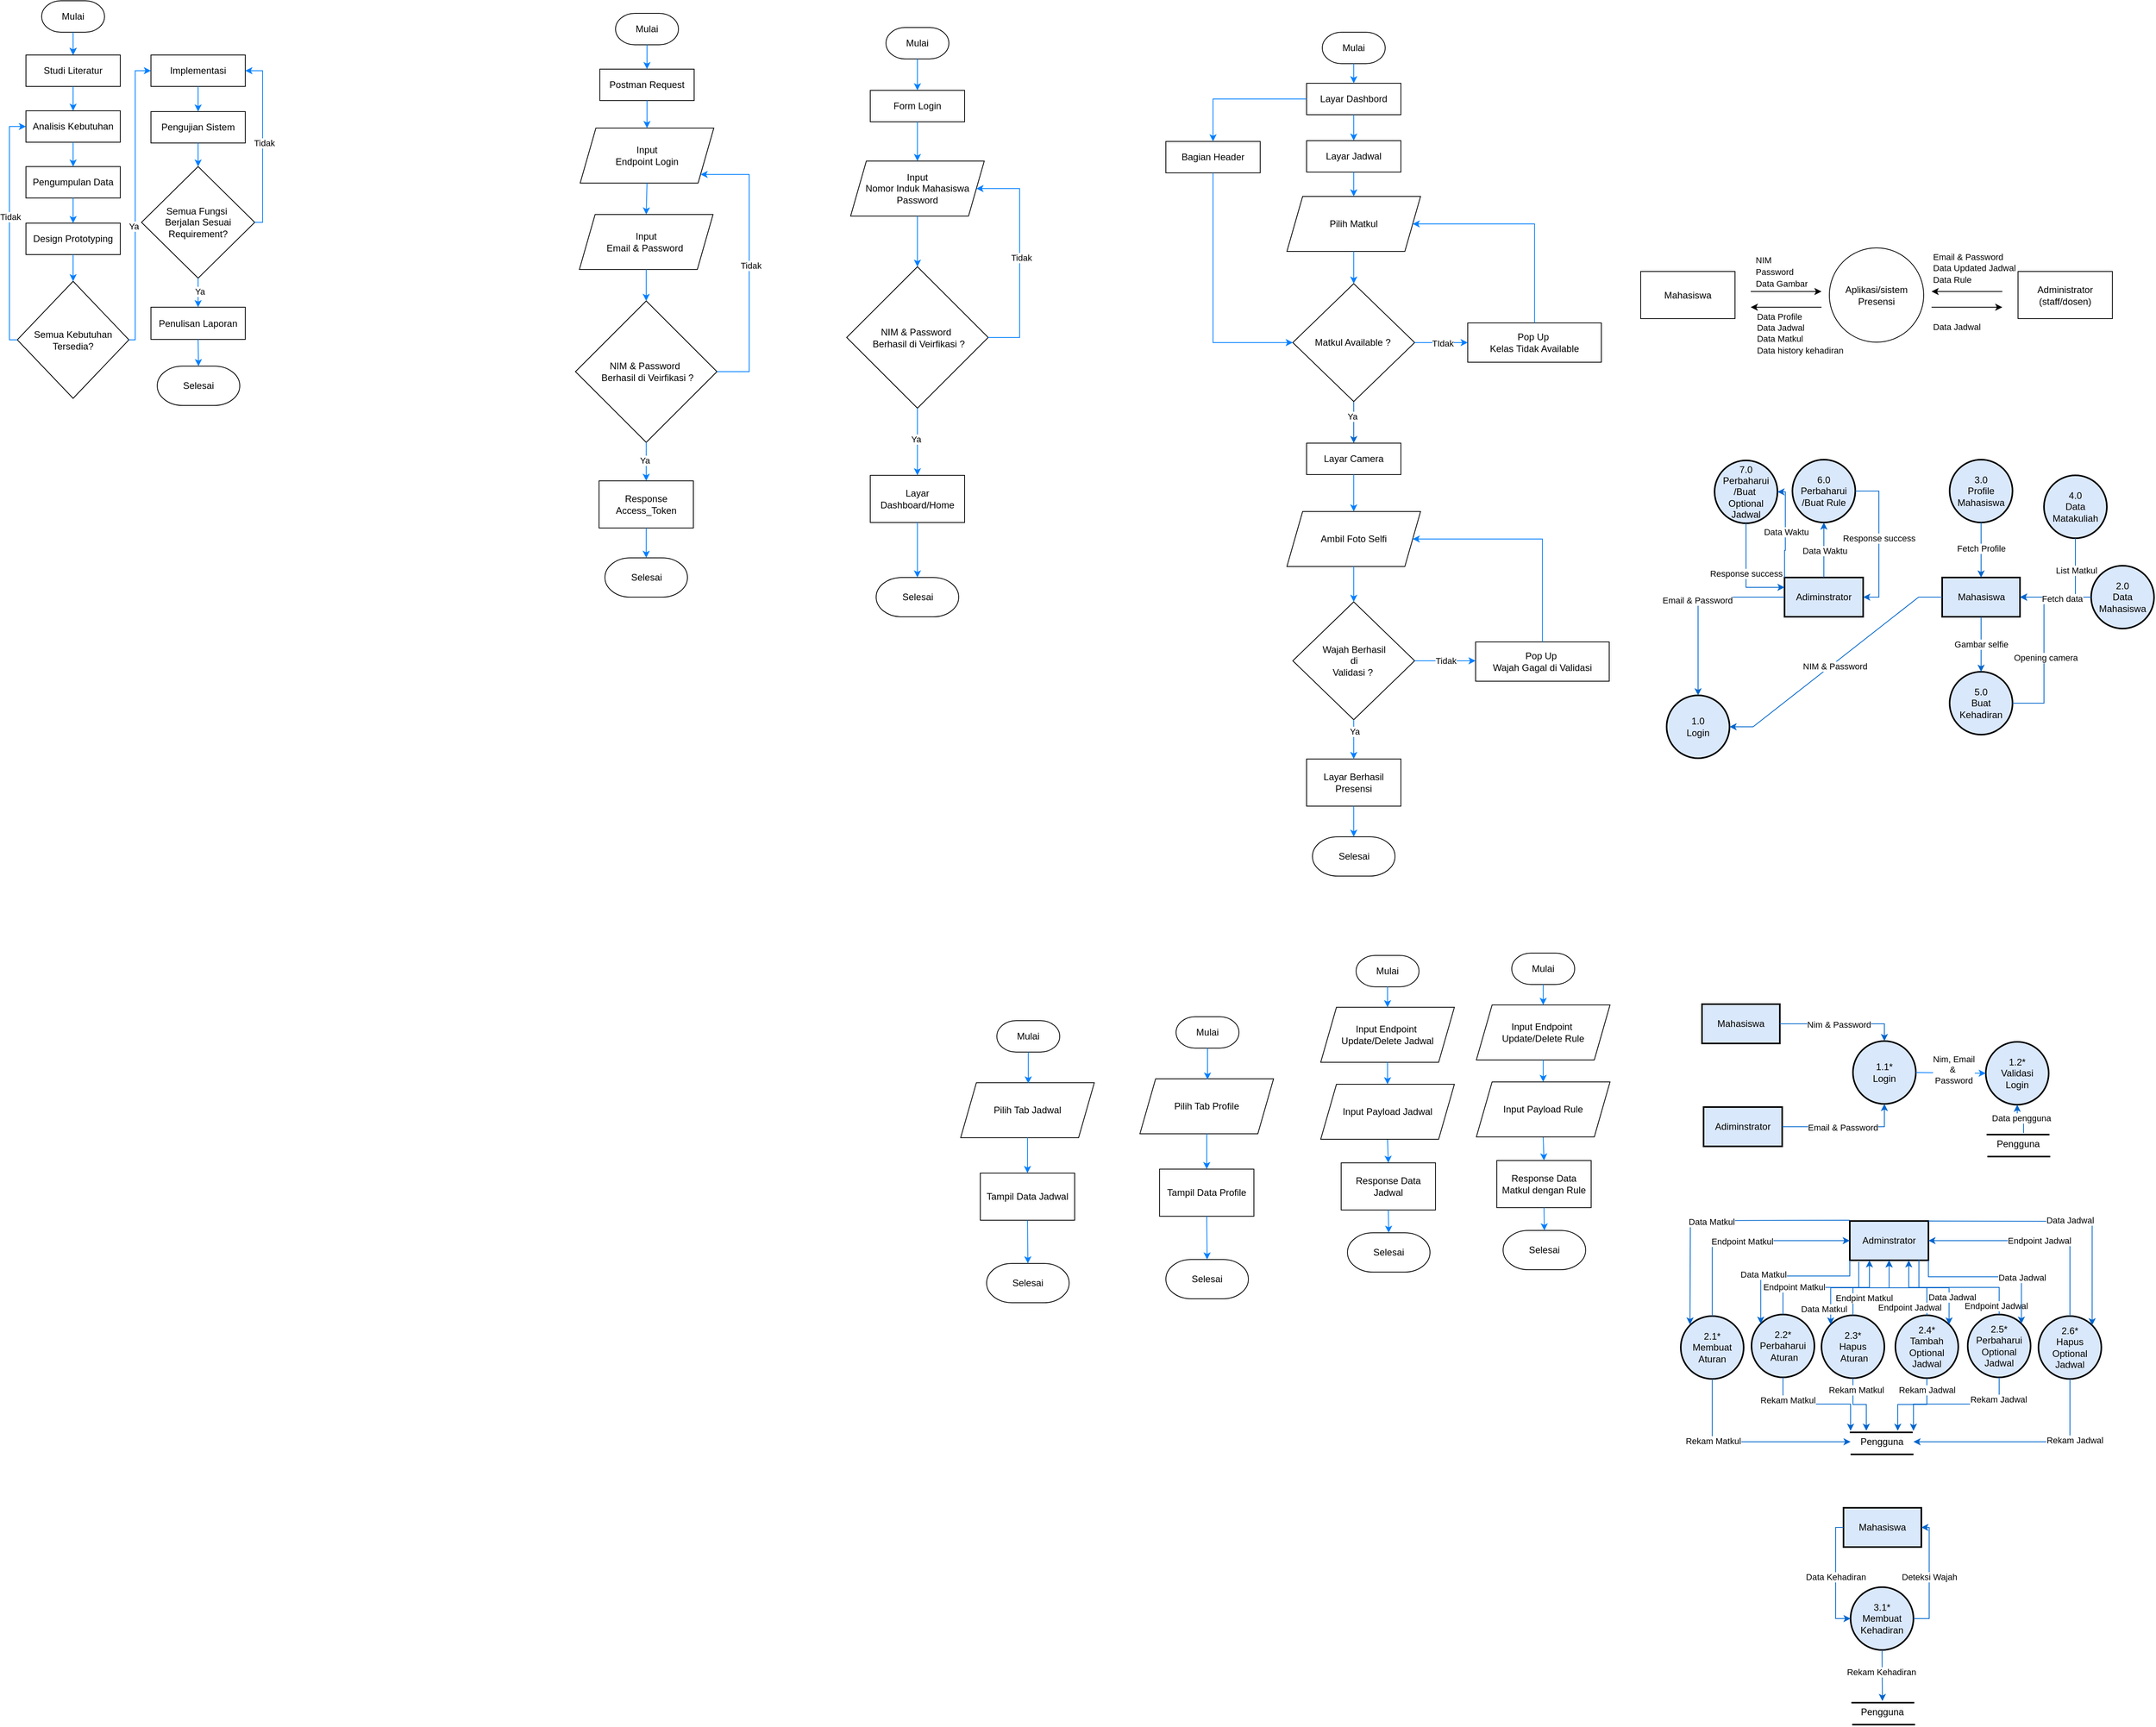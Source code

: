 <mxfile version="24.7.6">
  <diagram id="C5RBs43oDa-KdzZeNtuy" name="Page-1">
    <mxGraphModel dx="1995" dy="533" grid="0" gridSize="10" guides="0" tooltips="1" connect="1" arrows="1" fold="1" page="0" pageScale="1" pageWidth="827" pageHeight="1169" math="0" shadow="0">
      <root>
        <mxCell id="WIyWlLk6GJQsqaUBKTNV-0" />
        <mxCell id="WIyWlLk6GJQsqaUBKTNV-1" parent="WIyWlLk6GJQsqaUBKTNV-0" />
        <mxCell id="n2OvMooB08-dan1uEA00-0" value="Form Login" style="rounded=0;whiteSpace=wrap;html=1;" parent="WIyWlLk6GJQsqaUBKTNV-1" vertex="1">
          <mxGeometry x="-60" y="114" width="120" height="40" as="geometry" />
        </mxCell>
        <mxCell id="n2OvMooB08-dan1uEA00-2" value="Mulai" style="strokeWidth=1;html=1;shape=mxgraph.flowchart.terminator;whiteSpace=wrap;" parent="WIyWlLk6GJQsqaUBKTNV-1" vertex="1">
          <mxGeometry x="-40" y="34" width="80" height="40" as="geometry" />
        </mxCell>
        <mxCell id="n2OvMooB08-dan1uEA00-3" value="Input&lt;br&gt;Nomor Induk Mahasiswa&lt;div&gt;Password&lt;/div&gt;" style="shape=parallelogram;perimeter=parallelogramPerimeter;whiteSpace=wrap;html=1;fixedSize=1;" parent="WIyWlLk6GJQsqaUBKTNV-1" vertex="1">
          <mxGeometry x="-85" y="204" width="170" height="70" as="geometry" />
        </mxCell>
        <mxCell id="n2OvMooB08-dan1uEA00-4" value="NIM &amp;amp; Password&amp;nbsp;&lt;div&gt;&amp;nbsp;Berhasil di Veirfikasi ?&lt;/div&gt;" style="rhombus;whiteSpace=wrap;html=1;" parent="WIyWlLk6GJQsqaUBKTNV-1" vertex="1">
          <mxGeometry x="-90" y="338.5" width="180" height="180" as="geometry" />
        </mxCell>
        <mxCell id="n2OvMooB08-dan1uEA00-5" value="Layar Dashboard/Home" style="rounded=0;whiteSpace=wrap;html=1;" parent="WIyWlLk6GJQsqaUBKTNV-1" vertex="1">
          <mxGeometry x="-60" y="604" width="120" height="60" as="geometry" />
        </mxCell>
        <mxCell id="n2OvMooB08-dan1uEA00-6" value="Selesai" style="strokeWidth=1;html=1;shape=mxgraph.flowchart.terminator;whiteSpace=wrap;" parent="WIyWlLk6GJQsqaUBKTNV-1" vertex="1">
          <mxGeometry x="-52.5" y="734" width="105" height="50" as="geometry" />
        </mxCell>
        <mxCell id="n2OvMooB08-dan1uEA00-7" value="" style="endArrow=classic;html=1;rounded=0;exitX=0.5;exitY=1;exitDx=0;exitDy=0;exitPerimeter=0;entryX=0.5;entryY=0;entryDx=0;entryDy=0;fillColor=#dae8fc;strokeColor=#007FFF;" parent="WIyWlLk6GJQsqaUBKTNV-1" source="n2OvMooB08-dan1uEA00-2" target="n2OvMooB08-dan1uEA00-0" edge="1">
          <mxGeometry width="50" height="50" relative="1" as="geometry">
            <mxPoint x="240" y="404" as="sourcePoint" />
            <mxPoint x="290" y="354" as="targetPoint" />
          </mxGeometry>
        </mxCell>
        <mxCell id="n2OvMooB08-dan1uEA00-9" value="" style="endArrow=classic;html=1;rounded=0;exitX=0.5;exitY=1;exitDx=0;exitDy=0;entryX=0.5;entryY=0;entryDx=0;entryDy=0;fillColor=#dae8fc;strokeColor=#007FFF;" parent="WIyWlLk6GJQsqaUBKTNV-1" source="n2OvMooB08-dan1uEA00-0" target="n2OvMooB08-dan1uEA00-3" edge="1">
          <mxGeometry width="50" height="50" relative="1" as="geometry">
            <mxPoint x="10" y="84" as="sourcePoint" />
            <mxPoint x="10" y="124" as="targetPoint" />
          </mxGeometry>
        </mxCell>
        <mxCell id="n2OvMooB08-dan1uEA00-10" value="" style="endArrow=classic;html=1;rounded=0;exitX=0.5;exitY=1;exitDx=0;exitDy=0;entryX=0.5;entryY=0;entryDx=0;entryDy=0;fillColor=#dae8fc;strokeColor=#007FFF;" parent="WIyWlLk6GJQsqaUBKTNV-1" source="n2OvMooB08-dan1uEA00-3" target="n2OvMooB08-dan1uEA00-4" edge="1">
          <mxGeometry width="50" height="50" relative="1" as="geometry">
            <mxPoint x="10" y="164" as="sourcePoint" />
            <mxPoint x="10" y="214" as="targetPoint" />
          </mxGeometry>
        </mxCell>
        <mxCell id="n2OvMooB08-dan1uEA00-11" value="" style="endArrow=classic;html=1;rounded=0;fillColor=#dae8fc;strokeColor=#007FFF;edgeStyle=orthogonalEdgeStyle;exitX=1;exitY=0.5;exitDx=0;exitDy=0;" parent="WIyWlLk6GJQsqaUBKTNV-1" source="n2OvMooB08-dan1uEA00-4" target="n2OvMooB08-dan1uEA00-3" edge="1">
          <mxGeometry width="50" height="50" relative="1" as="geometry">
            <mxPoint x="130" y="534" as="sourcePoint" />
            <mxPoint x="130" y="284" as="targetPoint" />
            <Array as="points">
              <mxPoint x="130" y="429" />
              <mxPoint x="130" y="239" />
            </Array>
          </mxGeometry>
        </mxCell>
        <mxCell id="n2OvMooB08-dan1uEA00-12" value="Tidak" style="edgeLabel;html=1;align=center;verticalAlign=middle;resizable=0;points=[];" parent="n2OvMooB08-dan1uEA00-11" vertex="1" connectable="0">
          <mxGeometry x="-0.005" y="-2" relative="1" as="geometry">
            <mxPoint as="offset" />
          </mxGeometry>
        </mxCell>
        <mxCell id="n2OvMooB08-dan1uEA00-13" value="" style="endArrow=classic;html=1;rounded=0;exitX=0.5;exitY=1;exitDx=0;exitDy=0;entryX=0.5;entryY=0;entryDx=0;entryDy=0;fillColor=#dae8fc;strokeColor=#007FFF;" parent="WIyWlLk6GJQsqaUBKTNV-1" source="n2OvMooB08-dan1uEA00-4" target="n2OvMooB08-dan1uEA00-5" edge="1">
          <mxGeometry width="50" height="50" relative="1" as="geometry">
            <mxPoint x="-0.38" y="518.5" as="sourcePoint" />
            <mxPoint x="-0.38" y="583.5" as="targetPoint" />
          </mxGeometry>
        </mxCell>
        <mxCell id="n2OvMooB08-dan1uEA00-14" value="Ya" style="edgeLabel;html=1;align=center;verticalAlign=middle;resizable=0;points=[];" parent="n2OvMooB08-dan1uEA00-13" vertex="1" connectable="0">
          <mxGeometry x="-0.081" y="-2" relative="1" as="geometry">
            <mxPoint as="offset" />
          </mxGeometry>
        </mxCell>
        <mxCell id="n2OvMooB08-dan1uEA00-15" value="" style="endArrow=classic;html=1;rounded=0;exitX=0.5;exitY=1;exitDx=0;exitDy=0;entryX=0.5;entryY=0;entryDx=0;entryDy=0;fillColor=#dae8fc;strokeColor=#007FFF;entryPerimeter=0;" parent="WIyWlLk6GJQsqaUBKTNV-1" source="n2OvMooB08-dan1uEA00-5" target="n2OvMooB08-dan1uEA00-6" edge="1">
          <mxGeometry width="50" height="50" relative="1" as="geometry">
            <mxPoint x="10" y="654" as="sourcePoint" />
            <mxPoint x="10" y="739" as="targetPoint" />
          </mxGeometry>
        </mxCell>
        <mxCell id="n2OvMooB08-dan1uEA00-18" value="Layar Dashbord" style="rounded=0;whiteSpace=wrap;html=1;" parent="WIyWlLk6GJQsqaUBKTNV-1" vertex="1">
          <mxGeometry x="495" y="105" width="120" height="40" as="geometry" />
        </mxCell>
        <mxCell id="n2OvMooB08-dan1uEA00-19" value="Mulai" style="strokeWidth=1;html=1;shape=mxgraph.flowchart.terminator;whiteSpace=wrap;" parent="WIyWlLk6GJQsqaUBKTNV-1" vertex="1">
          <mxGeometry x="515" y="40" width="80" height="40" as="geometry" />
        </mxCell>
        <mxCell id="n2OvMooB08-dan1uEA00-20" value="Pilih Matkul" style="shape=parallelogram;perimeter=parallelogramPerimeter;whiteSpace=wrap;html=1;fixedSize=1;" parent="WIyWlLk6GJQsqaUBKTNV-1" vertex="1">
          <mxGeometry x="470" y="249" width="170" height="70" as="geometry" />
        </mxCell>
        <mxCell id="n2OvMooB08-dan1uEA00-21" value="" style="endArrow=classic;html=1;rounded=0;exitX=0.5;exitY=1;exitDx=0;exitDy=0;exitPerimeter=0;entryX=0.5;entryY=0;entryDx=0;entryDy=0;fillColor=#dae8fc;strokeColor=#007FFF;" parent="WIyWlLk6GJQsqaUBKTNV-1" source="n2OvMooB08-dan1uEA00-19" target="n2OvMooB08-dan1uEA00-18" edge="1">
          <mxGeometry width="50" height="50" relative="1" as="geometry">
            <mxPoint x="795" y="410" as="sourcePoint" />
            <mxPoint x="845" y="360" as="targetPoint" />
          </mxGeometry>
        </mxCell>
        <mxCell id="n2OvMooB08-dan1uEA00-22" value="" style="endArrow=classic;html=1;rounded=0;exitX=0.5;exitY=1;exitDx=0;exitDy=0;entryX=0.5;entryY=0;entryDx=0;entryDy=0;fillColor=#dae8fc;strokeColor=#007FFF;" parent="WIyWlLk6GJQsqaUBKTNV-1" source="n2OvMooB08-dan1uEA00-18" target="n2OvMooB08-dan1uEA00-23" edge="1">
          <mxGeometry width="50" height="50" relative="1" as="geometry">
            <mxPoint x="565" y="90" as="sourcePoint" />
            <mxPoint x="565" y="130" as="targetPoint" />
          </mxGeometry>
        </mxCell>
        <mxCell id="n2OvMooB08-dan1uEA00-23" value="Layar Jadwal" style="rounded=0;whiteSpace=wrap;html=1;" parent="WIyWlLk6GJQsqaUBKTNV-1" vertex="1">
          <mxGeometry x="495" y="178" width="120" height="40" as="geometry" />
        </mxCell>
        <mxCell id="FRVmn4K7Hmgi6Qd6taK6-14" value="" style="edgeStyle=orthogonalEdgeStyle;rounded=0;orthogonalLoop=1;jettySize=auto;html=1;strokeColor=#0066CC;" parent="WIyWlLk6GJQsqaUBKTNV-1" source="n2OvMooB08-dan1uEA00-24" target="n2OvMooB08-dan1uEA00-31" edge="1">
          <mxGeometry relative="1" as="geometry" />
        </mxCell>
        <mxCell id="FRVmn4K7Hmgi6Qd6taK6-43" value="Ya" style="edgeLabel;html=1;align=center;verticalAlign=middle;resizable=0;points=[];" parent="FRVmn4K7Hmgi6Qd6taK6-14" vertex="1" connectable="0">
          <mxGeometry x="-0.297" y="-2" relative="1" as="geometry">
            <mxPoint as="offset" />
          </mxGeometry>
        </mxCell>
        <mxCell id="n2OvMooB08-dan1uEA00-24" value="Matkul Available ?&amp;nbsp;" style="rhombus;whiteSpace=wrap;html=1;" parent="WIyWlLk6GJQsqaUBKTNV-1" vertex="1">
          <mxGeometry x="477.5" y="360" width="155" height="150" as="geometry" />
        </mxCell>
        <mxCell id="n2OvMooB08-dan1uEA00-25" value="" style="endArrow=classic;html=1;rounded=0;exitX=0.5;exitY=1;exitDx=0;exitDy=0;fillColor=#dae8fc;strokeColor=#007FFF;" parent="WIyWlLk6GJQsqaUBKTNV-1" source="n2OvMooB08-dan1uEA00-23" target="n2OvMooB08-dan1uEA00-20" edge="1">
          <mxGeometry width="50" height="50" relative="1" as="geometry">
            <mxPoint x="565" y="170" as="sourcePoint" />
            <mxPoint x="565" y="235" as="targetPoint" />
          </mxGeometry>
        </mxCell>
        <mxCell id="n2OvMooB08-dan1uEA00-26" value="" style="endArrow=classic;html=1;rounded=0;exitX=0.5;exitY=1;exitDx=0;exitDy=0;fillColor=#dae8fc;strokeColor=#007FFF;entryX=0.5;entryY=0;entryDx=0;entryDy=0;" parent="WIyWlLk6GJQsqaUBKTNV-1" source="n2OvMooB08-dan1uEA00-20" target="n2OvMooB08-dan1uEA00-24" edge="1">
          <mxGeometry width="50" height="50" relative="1" as="geometry">
            <mxPoint x="565" y="260" as="sourcePoint" />
            <mxPoint x="565" y="320" as="targetPoint" />
          </mxGeometry>
        </mxCell>
        <mxCell id="n2OvMooB08-dan1uEA00-27" value="Pop Up&amp;nbsp;&lt;div&gt;Kelas&amp;nbsp;&lt;span style=&quot;background-color: initial;&quot;&gt;Tidak Available&lt;/span&gt;&lt;/div&gt;" style="rounded=0;whiteSpace=wrap;html=1;" parent="WIyWlLk6GJQsqaUBKTNV-1" vertex="1">
          <mxGeometry x="700" y="410" width="170" height="50" as="geometry" />
        </mxCell>
        <mxCell id="n2OvMooB08-dan1uEA00-28" value="" style="endArrow=classic;html=1;rounded=0;exitX=1;exitY=0.5;exitDx=0;exitDy=0;fillColor=#dae8fc;strokeColor=#007FFF;entryX=0;entryY=0.5;entryDx=0;entryDy=0;" parent="WIyWlLk6GJQsqaUBKTNV-1" source="n2OvMooB08-dan1uEA00-24" target="n2OvMooB08-dan1uEA00-27" edge="1">
          <mxGeometry width="50" height="50" relative="1" as="geometry">
            <mxPoint x="565" y="390" as="sourcePoint" />
            <mxPoint x="565" y="440" as="targetPoint" />
          </mxGeometry>
        </mxCell>
        <mxCell id="n2OvMooB08-dan1uEA00-29" value="TIdak" style="edgeLabel;html=1;align=center;verticalAlign=middle;resizable=0;points=[];" parent="n2OvMooB08-dan1uEA00-28" vertex="1" connectable="0">
          <mxGeometry x="0.032" y="-1" relative="1" as="geometry">
            <mxPoint as="offset" />
          </mxGeometry>
        </mxCell>
        <mxCell id="n2OvMooB08-dan1uEA00-30" value="" style="endArrow=classic;html=1;rounded=0;exitX=0.5;exitY=0;exitDx=0;exitDy=0;fillColor=#dae8fc;strokeColor=#007FFF;entryX=1;entryY=0.5;entryDx=0;entryDy=0;edgeStyle=orthogonalEdgeStyle;" parent="WIyWlLk6GJQsqaUBKTNV-1" source="n2OvMooB08-dan1uEA00-27" target="n2OvMooB08-dan1uEA00-20" edge="1">
          <mxGeometry width="50" height="50" relative="1" as="geometry">
            <mxPoint x="565" y="390" as="sourcePoint" />
            <mxPoint x="565" y="440" as="targetPoint" />
            <Array as="points">
              <mxPoint x="785" y="284" />
            </Array>
          </mxGeometry>
        </mxCell>
        <mxCell id="n2OvMooB08-dan1uEA00-31" value="Layar Camera" style="rounded=0;whiteSpace=wrap;html=1;" parent="WIyWlLk6GJQsqaUBKTNV-1" vertex="1">
          <mxGeometry x="495" y="563" width="120" height="40" as="geometry" />
        </mxCell>
        <mxCell id="n2OvMooB08-dan1uEA00-32" value="Ambil Foto Selfi" style="shape=parallelogram;perimeter=parallelogramPerimeter;whiteSpace=wrap;html=1;fixedSize=1;" parent="WIyWlLk6GJQsqaUBKTNV-1" vertex="1">
          <mxGeometry x="470" y="650" width="170" height="70" as="geometry" />
        </mxCell>
        <mxCell id="n2OvMooB08-dan1uEA00-33" value="Wajah Berhasil&lt;div&gt;&lt;span style=&quot;background-color: initial;&quot;&gt;di&lt;/span&gt;&lt;div&gt;Validasi ?&amp;nbsp;&lt;/div&gt;&lt;/div&gt;" style="rhombus;whiteSpace=wrap;html=1;" parent="WIyWlLk6GJQsqaUBKTNV-1" vertex="1">
          <mxGeometry x="477.5" y="765" width="155" height="150" as="geometry" />
        </mxCell>
        <mxCell id="n2OvMooB08-dan1uEA00-34" value="Layar Berhasil Presensi" style="rounded=0;whiteSpace=wrap;html=1;" parent="WIyWlLk6GJQsqaUBKTNV-1" vertex="1">
          <mxGeometry x="495" y="965" width="120" height="60" as="geometry" />
        </mxCell>
        <mxCell id="n2OvMooB08-dan1uEA00-35" value="Selesai" style="strokeWidth=1;html=1;shape=mxgraph.flowchart.terminator;whiteSpace=wrap;" parent="WIyWlLk6GJQsqaUBKTNV-1" vertex="1">
          <mxGeometry x="502.5" y="1064" width="105" height="50" as="geometry" />
        </mxCell>
        <mxCell id="n2OvMooB08-dan1uEA00-37" value="Pop Up&amp;nbsp;&lt;div&gt;&lt;span style=&quot;background-color: initial;&quot;&gt;Wajah Gagal di Validasi&lt;/span&gt;&lt;/div&gt;" style="rounded=0;whiteSpace=wrap;html=1;" parent="WIyWlLk6GJQsqaUBKTNV-1" vertex="1">
          <mxGeometry x="710" y="816" width="170" height="50" as="geometry" />
        </mxCell>
        <mxCell id="n2OvMooB08-dan1uEA00-38" value="" style="endArrow=classic;html=1;rounded=0;exitX=0.5;exitY=1;exitDx=0;exitDy=0;entryX=0.5;entryY=0;entryDx=0;entryDy=0;fillColor=#dae8fc;strokeColor=#007FFF;" parent="WIyWlLk6GJQsqaUBKTNV-1" source="n2OvMooB08-dan1uEA00-31" target="n2OvMooB08-dan1uEA00-32" edge="1">
          <mxGeometry width="50" height="50" relative="1" as="geometry">
            <mxPoint x="564.5" y="590" as="sourcePoint" />
            <mxPoint x="565" y="640" as="targetPoint" />
          </mxGeometry>
        </mxCell>
        <mxCell id="n2OvMooB08-dan1uEA00-39" value="" style="endArrow=classic;html=1;rounded=0;exitX=0.5;exitY=1;exitDx=0;exitDy=0;entryX=0.5;entryY=0;entryDx=0;entryDy=0;fillColor=#dae8fc;strokeColor=#007FFF;" parent="WIyWlLk6GJQsqaUBKTNV-1" source="n2OvMooB08-dan1uEA00-32" target="n2OvMooB08-dan1uEA00-33" edge="1">
          <mxGeometry width="50" height="50" relative="1" as="geometry">
            <mxPoint x="565" y="680" as="sourcePoint" />
            <mxPoint x="565" y="740" as="targetPoint" />
          </mxGeometry>
        </mxCell>
        <mxCell id="n2OvMooB08-dan1uEA00-40" value="" style="endArrow=classic;html=1;rounded=0;exitX=0.5;exitY=1;exitDx=0;exitDy=0;entryX=0.5;entryY=0;entryDx=0;entryDy=0;fillColor=#dae8fc;strokeColor=#007FFF;" parent="WIyWlLk6GJQsqaUBKTNV-1" source="n2OvMooB08-dan1uEA00-33" target="n2OvMooB08-dan1uEA00-34" edge="1">
          <mxGeometry width="50" height="50" relative="1" as="geometry">
            <mxPoint x="565" y="725" as="sourcePoint" />
            <mxPoint x="565" y="775" as="targetPoint" />
          </mxGeometry>
        </mxCell>
        <mxCell id="n2OvMooB08-dan1uEA00-41" value="Ya" style="edgeLabel;html=1;align=center;verticalAlign=middle;resizable=0;points=[];" parent="n2OvMooB08-dan1uEA00-40" vertex="1" connectable="0">
          <mxGeometry x="-0.407" y="1" relative="1" as="geometry">
            <mxPoint as="offset" />
          </mxGeometry>
        </mxCell>
        <mxCell id="n2OvMooB08-dan1uEA00-42" value="" style="endArrow=classic;html=1;rounded=0;exitX=0.5;exitY=1;exitDx=0;exitDy=0;entryX=0.5;entryY=0;entryDx=0;entryDy=0;fillColor=#dae8fc;strokeColor=#007FFF;entryPerimeter=0;" parent="WIyWlLk6GJQsqaUBKTNV-1" source="n2OvMooB08-dan1uEA00-34" target="n2OvMooB08-dan1uEA00-35" edge="1">
          <mxGeometry width="50" height="50" relative="1" as="geometry">
            <mxPoint x="515" y="1025" as="sourcePoint" />
            <mxPoint x="515" y="1075" as="targetPoint" />
          </mxGeometry>
        </mxCell>
        <mxCell id="n2OvMooB08-dan1uEA00-43" value="Tidak" style="endArrow=classic;html=1;rounded=0;exitX=1;exitY=0.5;exitDx=0;exitDy=0;entryX=0;entryY=0.5;entryDx=0;entryDy=0;fillColor=#dae8fc;strokeColor=#007FFF;" parent="WIyWlLk6GJQsqaUBKTNV-1" source="n2OvMooB08-dan1uEA00-33" edge="1">
          <mxGeometry width="50" height="50" relative="1" as="geometry">
            <mxPoint x="565" y="1035" as="sourcePoint" />
            <mxPoint x="710" y="840" as="targetPoint" />
          </mxGeometry>
        </mxCell>
        <mxCell id="n2OvMooB08-dan1uEA00-44" value="" style="endArrow=classic;html=1;rounded=0;exitX=0.5;exitY=0;exitDx=0;exitDy=0;entryX=1;entryY=0.5;entryDx=0;entryDy=0;fillColor=#dae8fc;strokeColor=#007FFF;edgeStyle=orthogonalEdgeStyle;" parent="WIyWlLk6GJQsqaUBKTNV-1" source="n2OvMooB08-dan1uEA00-37" target="n2OvMooB08-dan1uEA00-32" edge="1">
          <mxGeometry width="50" height="50" relative="1" as="geometry">
            <mxPoint x="565" y="1120" as="sourcePoint" />
            <mxPoint x="565" y="1170" as="targetPoint" />
            <Array as="points">
              <mxPoint x="795" y="685" />
            </Array>
          </mxGeometry>
        </mxCell>
        <mxCell id="ApoD_qWYtfYaRFoxQsts-0" value="Aplikasi/sistem&lt;div&gt;Presensi&lt;/div&gt;" style="ellipse;whiteSpace=wrap;html=1;aspect=fixed;" parent="WIyWlLk6GJQsqaUBKTNV-1" vertex="1">
          <mxGeometry x="1160" y="314.5" width="120" height="120" as="geometry" />
        </mxCell>
        <mxCell id="ApoD_qWYtfYaRFoxQsts-1" value="Mahasiswa" style="rounded=0;whiteSpace=wrap;html=1;" parent="WIyWlLk6GJQsqaUBKTNV-1" vertex="1">
          <mxGeometry x="920" y="344.5" width="120" height="60" as="geometry" />
        </mxCell>
        <mxCell id="ApoD_qWYtfYaRFoxQsts-2" value="Administrator&lt;div&gt;(staff/dosen)&lt;/div&gt;" style="rounded=0;whiteSpace=wrap;html=1;" parent="WIyWlLk6GJQsqaUBKTNV-1" vertex="1">
          <mxGeometry x="1400" y="344.5" width="120" height="60" as="geometry" />
        </mxCell>
        <mxCell id="ApoD_qWYtfYaRFoxQsts-5" value="" style="endArrow=classic;html=1;rounded=0;" parent="WIyWlLk6GJQsqaUBKTNV-1" edge="1">
          <mxGeometry width="50" height="50" relative="1" as="geometry">
            <mxPoint x="1060" y="370" as="sourcePoint" />
            <mxPoint x="1150" y="370" as="targetPoint" />
          </mxGeometry>
        </mxCell>
        <mxCell id="ApoD_qWYtfYaRFoxQsts-6" value="" style="endArrow=classic;html=1;rounded=0;" parent="WIyWlLk6GJQsqaUBKTNV-1" edge="1">
          <mxGeometry width="50" height="50" relative="1" as="geometry">
            <mxPoint x="1150" y="390" as="sourcePoint" />
            <mxPoint x="1060" y="390" as="targetPoint" />
          </mxGeometry>
        </mxCell>
        <mxCell id="ApoD_qWYtfYaRFoxQsts-11" value="" style="endArrow=classic;html=1;rounded=0;" parent="WIyWlLk6GJQsqaUBKTNV-1" edge="1">
          <mxGeometry width="50" height="50" relative="1" as="geometry">
            <mxPoint x="1290" y="390" as="sourcePoint" />
            <mxPoint x="1380" y="390" as="targetPoint" />
          </mxGeometry>
        </mxCell>
        <mxCell id="ApoD_qWYtfYaRFoxQsts-12" value="" style="endArrow=classic;html=1;rounded=0;" parent="WIyWlLk6GJQsqaUBKTNV-1" edge="1">
          <mxGeometry width="50" height="50" relative="1" as="geometry">
            <mxPoint x="1380" y="370" as="sourcePoint" />
            <mxPoint x="1290" y="370" as="targetPoint" />
          </mxGeometry>
        </mxCell>
        <mxCell id="ApoD_qWYtfYaRFoxQsts-13" value="&lt;font style=&quot;font-size: 11px;&quot;&gt;NIM&lt;/font&gt;" style="text;html=1;align=center;verticalAlign=middle;resizable=0;points=[];autosize=1;strokeColor=none;fillColor=none;" parent="WIyWlLk6GJQsqaUBKTNV-1" vertex="1">
          <mxGeometry x="1056" y="314.5" width="40" height="30" as="geometry" />
        </mxCell>
        <mxCell id="ApoD_qWYtfYaRFoxQsts-14" value="&lt;font style=&quot;font-size: 11px;&quot;&gt;Password&lt;/font&gt;" style="text;html=1;align=center;verticalAlign=middle;resizable=0;points=[];autosize=1;strokeColor=none;fillColor=none;" parent="WIyWlLk6GJQsqaUBKTNV-1" vertex="1">
          <mxGeometry x="1055" y="330" width="70" height="30" as="geometry" />
        </mxCell>
        <mxCell id="ApoD_qWYtfYaRFoxQsts-15" value="&lt;font style=&quot;font-size: 11px;&quot;&gt;Data Gambar&lt;/font&gt;" style="text;html=1;align=center;verticalAlign=middle;resizable=0;points=[];autosize=1;strokeColor=none;fillColor=none;" parent="WIyWlLk6GJQsqaUBKTNV-1" vertex="1">
          <mxGeometry x="1054" y="344.5" width="90" height="30" as="geometry" />
        </mxCell>
        <mxCell id="ApoD_qWYtfYaRFoxQsts-16" value="&lt;div style=&quot;text-align: left;&quot;&gt;&lt;span style=&quot;font-size: 11px; background-color: initial;&quot;&gt;Data Profile&lt;/span&gt;&lt;/div&gt;&lt;div&gt;&lt;div style=&quot;text-align: left;&quot;&gt;&lt;font style=&quot;font-size: 11px;&quot;&gt;Data Jadwal&lt;/font&gt;&lt;/div&gt;&lt;div style=&quot;text-align: left;&quot;&gt;&lt;span style=&quot;background-color: initial; font-size: 11px;&quot;&gt;Data Matkul&lt;br&gt;Data history kehadiran&amp;nbsp;&lt;/span&gt;&lt;/div&gt;&lt;div&gt;&lt;div style=&quot;text-align: left;&quot;&gt;&lt;font style=&quot;font-size: 11px;&quot;&gt;&lt;br&gt;&lt;/font&gt;&lt;/div&gt;&lt;/div&gt;&lt;/div&gt;" style="text;html=1;align=center;verticalAlign=middle;resizable=0;points=[];autosize=1;strokeColor=none;fillColor=none;" parent="WIyWlLk6GJQsqaUBKTNV-1" vertex="1">
          <mxGeometry x="1054" y="385" width="140" height="90" as="geometry" />
        </mxCell>
        <mxCell id="ApoD_qWYtfYaRFoxQsts-18" value="&lt;span style=&quot;font-size: 11px;&quot;&gt;Email &amp;amp; Password&lt;/span&gt;&lt;div&gt;&lt;span style=&quot;font-size: 11px;&quot;&gt;Data Updated Jadwal&lt;/span&gt;&lt;/div&gt;&lt;div&gt;&lt;span style=&quot;font-size: 11px;&quot;&gt;Data Rule&lt;/span&gt;&lt;/div&gt;" style="text;html=1;align=left;verticalAlign=middle;resizable=0;points=[];autosize=1;strokeColor=none;fillColor=none;" parent="WIyWlLk6GJQsqaUBKTNV-1" vertex="1">
          <mxGeometry x="1290" y="310" width="130" height="60" as="geometry" />
        </mxCell>
        <mxCell id="ApoD_qWYtfYaRFoxQsts-19" value="&lt;span style=&quot;font-size: 11px;&quot;&gt;Data Jadwal&lt;/span&gt;" style="text;html=1;align=left;verticalAlign=middle;resizable=0;points=[];autosize=1;strokeColor=none;fillColor=none;" parent="WIyWlLk6GJQsqaUBKTNV-1" vertex="1">
          <mxGeometry x="1290" y="400" width="80" height="30" as="geometry" />
        </mxCell>
        <mxCell id="ApoD_qWYtfYaRFoxQsts-20" value="1.0&lt;div&gt;Login&lt;/div&gt;" style="ellipse;whiteSpace=wrap;html=1;aspect=fixed;strokeWidth=2;fillColor=#dae8fc;strokeColor=#000000;" parent="WIyWlLk6GJQsqaUBKTNV-1" vertex="1">
          <mxGeometry x="953" y="884" width="80" height="80" as="geometry" />
        </mxCell>
        <mxCell id="ApoD_qWYtfYaRFoxQsts-21" value="2.0&lt;div&gt;Data Mahasiswa&lt;/div&gt;" style="ellipse;whiteSpace=wrap;html=1;aspect=fixed;strokeWidth=2;fillColor=#dae8fc;strokeColor=#000000;" parent="WIyWlLk6GJQsqaUBKTNV-1" vertex="1">
          <mxGeometry x="1493" y="719" width="80" height="80" as="geometry" />
        </mxCell>
        <mxCell id="ApoD_qWYtfYaRFoxQsts-22" value="3.0&lt;div&gt;Profile Mahasiswa&lt;/div&gt;" style="ellipse;whiteSpace=wrap;html=1;aspect=fixed;strokeWidth=2;fillColor=#dae8fc;strokeColor=#000000;" parent="WIyWlLk6GJQsqaUBKTNV-1" vertex="1">
          <mxGeometry x="1313" y="584" width="80" height="80" as="geometry" />
        </mxCell>
        <mxCell id="ApoD_qWYtfYaRFoxQsts-23" value="Adiminstrator" style="rounded=0;whiteSpace=wrap;html=1;strokeWidth=2;fillColor=#dae8fc;strokeColor=#000000;" parent="WIyWlLk6GJQsqaUBKTNV-1" vertex="1">
          <mxGeometry x="1103" y="734" width="100" height="50" as="geometry" />
        </mxCell>
        <mxCell id="ApoD_qWYtfYaRFoxQsts-24" value="Mahasiswa" style="rounded=0;whiteSpace=wrap;html=1;strokeWidth=2;fillColor=#dae8fc;strokeColor=#000000;" parent="WIyWlLk6GJQsqaUBKTNV-1" vertex="1">
          <mxGeometry x="1303.5" y="734" width="99" height="50" as="geometry" />
        </mxCell>
        <mxCell id="ApoD_qWYtfYaRFoxQsts-25" value="5.0&lt;div&gt;Buat Kehadiran&lt;/div&gt;" style="ellipse;whiteSpace=wrap;html=1;aspect=fixed;strokeWidth=2;fillColor=#dae8fc;strokeColor=#000000;" parent="WIyWlLk6GJQsqaUBKTNV-1" vertex="1">
          <mxGeometry x="1313" y="854" width="80" height="80" as="geometry" />
        </mxCell>
        <mxCell id="ApoD_qWYtfYaRFoxQsts-26" value="6.0&lt;br&gt;&lt;div&gt;&lt;span style=&quot;background-color: initial;&quot;&gt;Perbaharui&lt;/span&gt;&lt;/div&gt;&lt;div&gt;/Buat Rule&lt;/div&gt;" style="ellipse;whiteSpace=wrap;html=1;aspect=fixed;strokeWidth=2;fillColor=#dae8fc;strokeColor=#000000;" parent="WIyWlLk6GJQsqaUBKTNV-1" vertex="1">
          <mxGeometry x="1113" y="584" width="80" height="80" as="geometry" />
        </mxCell>
        <mxCell id="ApoD_qWYtfYaRFoxQsts-28" value="" style="endArrow=classic;html=1;rounded=0;exitX=0;exitY=0.5;exitDx=0;exitDy=0;entryX=0.5;entryY=0;entryDx=0;entryDy=0;edgeStyle=orthogonalEdgeStyle;fillColor=#dae8fc;strokeColor=#0066CC;" parent="WIyWlLk6GJQsqaUBKTNV-1" source="ApoD_qWYtfYaRFoxQsts-23" target="ApoD_qWYtfYaRFoxQsts-20" edge="1">
          <mxGeometry width="50" height="50" relative="1" as="geometry">
            <mxPoint x="1193" y="794" as="sourcePoint" />
            <mxPoint x="1243" y="744" as="targetPoint" />
          </mxGeometry>
        </mxCell>
        <mxCell id="ApoD_qWYtfYaRFoxQsts-43" value="Email &amp;amp; Password" style="edgeLabel;html=1;align=center;verticalAlign=middle;resizable=0;points=[];" parent="ApoD_qWYtfYaRFoxQsts-28" vertex="1" connectable="0">
          <mxGeometry x="-0.03" y="-1" relative="1" as="geometry">
            <mxPoint as="offset" />
          </mxGeometry>
        </mxCell>
        <mxCell id="ApoD_qWYtfYaRFoxQsts-30" value="" style="endArrow=classic;html=1;rounded=0;entryX=1;entryY=0.5;entryDx=0;entryDy=0;exitX=0;exitY=0.5;exitDx=0;exitDy=0;edgeStyle=entityRelationEdgeStyle;strokeColor=#0066CC;" parent="WIyWlLk6GJQsqaUBKTNV-1" source="ApoD_qWYtfYaRFoxQsts-24" target="ApoD_qWYtfYaRFoxQsts-20" edge="1">
          <mxGeometry width="50" height="50" relative="1" as="geometry">
            <mxPoint x="1213" y="794" as="sourcePoint" />
            <mxPoint x="1263" y="744" as="targetPoint" />
          </mxGeometry>
        </mxCell>
        <mxCell id="ApoD_qWYtfYaRFoxQsts-42" value="NIM &amp;amp; Password" style="edgeLabel;html=1;align=center;verticalAlign=middle;resizable=0;points=[];" parent="ApoD_qWYtfYaRFoxQsts-30" vertex="1" connectable="0">
          <mxGeometry x="0.025" y="3" relative="1" as="geometry">
            <mxPoint as="offset" />
          </mxGeometry>
        </mxCell>
        <mxCell id="ApoD_qWYtfYaRFoxQsts-32" value="Gambar selfie" style="endArrow=classic;html=1;rounded=0;entryX=0.5;entryY=0;entryDx=0;entryDy=0;exitX=0.5;exitY=1;exitDx=0;exitDy=0;strokeColor=#0066CC;" parent="WIyWlLk6GJQsqaUBKTNV-1" source="ApoD_qWYtfYaRFoxQsts-24" target="ApoD_qWYtfYaRFoxQsts-25" edge="1">
          <mxGeometry width="50" height="50" relative="1" as="geometry">
            <mxPoint x="1213" y="794" as="sourcePoint" />
            <mxPoint x="1263" y="744" as="targetPoint" />
          </mxGeometry>
        </mxCell>
        <mxCell id="ApoD_qWYtfYaRFoxQsts-34" value="" style="endArrow=classic;html=1;rounded=0;exitX=1;exitY=0.5;exitDx=0;exitDy=0;entryX=1;entryY=0.5;entryDx=0;entryDy=0;edgeStyle=orthogonalEdgeStyle;strokeColor=#0066CC;" parent="WIyWlLk6GJQsqaUBKTNV-1" source="ApoD_qWYtfYaRFoxQsts-25" target="ApoD_qWYtfYaRFoxQsts-24" edge="1">
          <mxGeometry width="50" height="50" relative="1" as="geometry">
            <mxPoint x="1363" y="794" as="sourcePoint" />
            <mxPoint x="1433" y="764" as="targetPoint" />
            <Array as="points">
              <mxPoint x="1433" y="894" />
              <mxPoint x="1433" y="759" />
            </Array>
          </mxGeometry>
        </mxCell>
        <mxCell id="ApoD_qWYtfYaRFoxQsts-49" value="Opening camera" style="edgeLabel;html=1;align=center;verticalAlign=middle;resizable=0;points=[];" parent="ApoD_qWYtfYaRFoxQsts-34" vertex="1" connectable="0">
          <mxGeometry x="-0.042" y="-2" relative="1" as="geometry">
            <mxPoint as="offset" />
          </mxGeometry>
        </mxCell>
        <mxCell id="ApoD_qWYtfYaRFoxQsts-35" value="" style="endArrow=classic;html=1;rounded=0;exitX=0;exitY=0.5;exitDx=0;exitDy=0;entryX=1;entryY=0.5;entryDx=0;entryDy=0;strokeColor=#0066CC;" parent="WIyWlLk6GJQsqaUBKTNV-1" source="ApoD_qWYtfYaRFoxQsts-21" target="ApoD_qWYtfYaRFoxQsts-24" edge="1">
          <mxGeometry width="50" height="50" relative="1" as="geometry">
            <mxPoint x="1323" y="794" as="sourcePoint" />
            <mxPoint x="1413" y="754" as="targetPoint" />
          </mxGeometry>
        </mxCell>
        <mxCell id="ApoD_qWYtfYaRFoxQsts-36" value="4.0&lt;div&gt;Data Matakuliah&lt;/div&gt;" style="ellipse;whiteSpace=wrap;html=1;aspect=fixed;strokeWidth=2;fillColor=#dae8fc;strokeColor=#000000;" parent="WIyWlLk6GJQsqaUBKTNV-1" vertex="1">
          <mxGeometry x="1433" y="604" width="80" height="80" as="geometry" />
        </mxCell>
        <mxCell id="ApoD_qWYtfYaRFoxQsts-37" value="" style="endArrow=classic;html=1;rounded=0;entryX=1;entryY=0.5;entryDx=0;entryDy=0;exitX=0.5;exitY=1;exitDx=0;exitDy=0;edgeStyle=orthogonalEdgeStyle;strokeColor=#0066CC;" parent="WIyWlLk6GJQsqaUBKTNV-1" source="ApoD_qWYtfYaRFoxQsts-36" target="ApoD_qWYtfYaRFoxQsts-24" edge="1">
          <mxGeometry width="50" height="50" relative="1" as="geometry">
            <mxPoint x="1323" y="794" as="sourcePoint" />
            <mxPoint x="1373" y="744" as="targetPoint" />
          </mxGeometry>
        </mxCell>
        <mxCell id="ApoD_qWYtfYaRFoxQsts-47" value="List Matkul" style="edgeLabel;html=1;align=center;verticalAlign=middle;resizable=0;points=[];" parent="ApoD_qWYtfYaRFoxQsts-37" vertex="1" connectable="0">
          <mxGeometry x="-0.44" y="1" relative="1" as="geometry">
            <mxPoint as="offset" />
          </mxGeometry>
        </mxCell>
        <mxCell id="ApoD_qWYtfYaRFoxQsts-48" value="Fetch data" style="edgeLabel;html=1;align=center;verticalAlign=middle;resizable=0;points=[];" parent="ApoD_qWYtfYaRFoxQsts-37" vertex="1" connectable="0">
          <mxGeometry x="0.266" y="2" relative="1" as="geometry">
            <mxPoint as="offset" />
          </mxGeometry>
        </mxCell>
        <mxCell id="ApoD_qWYtfYaRFoxQsts-39" value="" style="endArrow=classic;html=1;rounded=0;entryX=0.5;entryY=0;entryDx=0;entryDy=0;exitX=0.5;exitY=1;exitDx=0;exitDy=0;strokeColor=#0066CC;" parent="WIyWlLk6GJQsqaUBKTNV-1" source="ApoD_qWYtfYaRFoxQsts-22" target="ApoD_qWYtfYaRFoxQsts-24" edge="1">
          <mxGeometry width="50" height="50" relative="1" as="geometry">
            <mxPoint x="1323" y="794" as="sourcePoint" />
            <mxPoint x="1373" y="744" as="targetPoint" />
          </mxGeometry>
        </mxCell>
        <mxCell id="ApoD_qWYtfYaRFoxQsts-46" value="Fetch Profile" style="edgeLabel;html=1;align=center;verticalAlign=middle;resizable=0;points=[];" parent="ApoD_qWYtfYaRFoxQsts-39" vertex="1" connectable="0">
          <mxGeometry x="-0.074" relative="1" as="geometry">
            <mxPoint as="offset" />
          </mxGeometry>
        </mxCell>
        <mxCell id="ApoD_qWYtfYaRFoxQsts-40" value="" style="endArrow=classic;html=1;rounded=0;entryX=0.5;entryY=1;entryDx=0;entryDy=0;exitX=0.5;exitY=0;exitDx=0;exitDy=0;strokeColor=#0066CC;" parent="WIyWlLk6GJQsqaUBKTNV-1" source="ApoD_qWYtfYaRFoxQsts-23" target="ApoD_qWYtfYaRFoxQsts-26" edge="1">
          <mxGeometry width="50" height="50" relative="1" as="geometry">
            <mxPoint x="1152.55" y="744" as="sourcePoint" />
            <mxPoint x="1152.55" y="814" as="targetPoint" />
          </mxGeometry>
        </mxCell>
        <mxCell id="ApoD_qWYtfYaRFoxQsts-44" value="Data Waktu" style="edgeLabel;html=1;align=center;verticalAlign=middle;resizable=0;points=[];" parent="ApoD_qWYtfYaRFoxQsts-40" vertex="1" connectable="0">
          <mxGeometry x="-0.019" y="-1" relative="1" as="geometry">
            <mxPoint as="offset" />
          </mxGeometry>
        </mxCell>
        <mxCell id="ApoD_qWYtfYaRFoxQsts-41" value="" style="endArrow=classic;html=1;rounded=0;entryX=1;entryY=0.5;entryDx=0;entryDy=0;edgeStyle=orthogonalEdgeStyle;strokeColor=#0066CC;exitX=1;exitY=0.5;exitDx=0;exitDy=0;" parent="WIyWlLk6GJQsqaUBKTNV-1" source="ApoD_qWYtfYaRFoxQsts-26" target="ApoD_qWYtfYaRFoxQsts-23" edge="1">
          <mxGeometry width="50" height="50" relative="1" as="geometry">
            <mxPoint x="1273" y="644" as="sourcePoint" />
            <mxPoint x="1163" y="674" as="targetPoint" />
            <Array as="points">
              <mxPoint x="1223" y="624" />
              <mxPoint x="1223" y="759" />
            </Array>
          </mxGeometry>
        </mxCell>
        <mxCell id="ApoD_qWYtfYaRFoxQsts-45" value="Response success" style="edgeLabel;html=1;align=center;verticalAlign=middle;resizable=0;points=[];" parent="ApoD_qWYtfYaRFoxQsts-41" vertex="1" connectable="0">
          <mxGeometry x="-0.028" relative="1" as="geometry">
            <mxPoint as="offset" />
          </mxGeometry>
        </mxCell>
        <mxCell id="thIYT5ko9JLnyTXuQo4q-1" value="Adiminstrator" style="rounded=0;whiteSpace=wrap;html=1;strokeWidth=2;fillColor=#dae8fc;strokeColor=#000000;" parent="WIyWlLk6GJQsqaUBKTNV-1" vertex="1">
          <mxGeometry x="1000" y="1408" width="100" height="50" as="geometry" />
        </mxCell>
        <mxCell id="thIYT5ko9JLnyTXuQo4q-2" value="Mahasiswa" style="rounded=0;whiteSpace=wrap;html=1;strokeWidth=2;fillColor=#dae8fc;strokeColor=#000000;" parent="WIyWlLk6GJQsqaUBKTNV-1" vertex="1">
          <mxGeometry x="998" y="1277" width="99" height="50" as="geometry" />
        </mxCell>
        <mxCell id="thIYT5ko9JLnyTXuQo4q-3" value="1.1*&lt;div&gt;Login&lt;/div&gt;" style="ellipse;whiteSpace=wrap;html=1;aspect=fixed;strokeWidth=2;fillColor=#dae8fc;strokeColor=#000000;" parent="WIyWlLk6GJQsqaUBKTNV-1" vertex="1">
          <mxGeometry x="1190" y="1324" width="80" height="80" as="geometry" />
        </mxCell>
        <mxCell id="thIYT5ko9JLnyTXuQo4q-4" value="1.2*&lt;div&gt;Validasi&lt;/div&gt;&lt;div&gt;Login&lt;/div&gt;" style="ellipse;whiteSpace=wrap;html=1;aspect=fixed;strokeWidth=2;fillColor=#dae8fc;strokeColor=#000000;" parent="WIyWlLk6GJQsqaUBKTNV-1" vertex="1">
          <mxGeometry x="1359" y="1325" width="80" height="80" as="geometry" />
        </mxCell>
        <mxCell id="thIYT5ko9JLnyTXuQo4q-5" value="" style="endArrow=classic;html=1;rounded=0;exitX=1;exitY=0.5;exitDx=0;exitDy=0;entryX=0.5;entryY=0;entryDx=0;entryDy=0;fillColor=#dae8fc;strokeColor=#0066CC;edgeStyle=orthogonalEdgeStyle;" parent="WIyWlLk6GJQsqaUBKTNV-1" source="thIYT5ko9JLnyTXuQo4q-2" target="thIYT5ko9JLnyTXuQo4q-3" edge="1">
          <mxGeometry width="50" height="50" relative="1" as="geometry">
            <mxPoint x="1214" y="1326" as="sourcePoint" />
            <mxPoint x="1104" y="1451" as="targetPoint" />
          </mxGeometry>
        </mxCell>
        <mxCell id="thIYT5ko9JLnyTXuQo4q-6" value="Nim &amp;amp; Password" style="edgeLabel;html=1;align=center;verticalAlign=middle;resizable=0;points=[];" parent="thIYT5ko9JLnyTXuQo4q-5" vertex="1" connectable="0">
          <mxGeometry x="-0.03" y="-1" relative="1" as="geometry">
            <mxPoint as="offset" />
          </mxGeometry>
        </mxCell>
        <mxCell id="thIYT5ko9JLnyTXuQo4q-8" value="" style="endArrow=classic;html=1;rounded=0;exitX=1;exitY=0.5;exitDx=0;exitDy=0;entryX=0.5;entryY=1;entryDx=0;entryDy=0;fillColor=#dae8fc;strokeColor=#0066CC;edgeStyle=orthogonalEdgeStyle;" parent="WIyWlLk6GJQsqaUBKTNV-1" source="thIYT5ko9JLnyTXuQo4q-1" target="thIYT5ko9JLnyTXuQo4q-3" edge="1">
          <mxGeometry width="50" height="50" relative="1" as="geometry">
            <mxPoint x="1091" y="1430" as="sourcePoint" />
            <mxPoint x="1240" y="1453" as="targetPoint" />
          </mxGeometry>
        </mxCell>
        <mxCell id="thIYT5ko9JLnyTXuQo4q-9" value="Email &amp;amp; Password" style="edgeLabel;html=1;align=center;verticalAlign=middle;resizable=0;points=[];" parent="thIYT5ko9JLnyTXuQo4q-8" vertex="1" connectable="0">
          <mxGeometry x="-0.03" y="-1" relative="1" as="geometry">
            <mxPoint as="offset" />
          </mxGeometry>
        </mxCell>
        <mxCell id="thIYT5ko9JLnyTXuQo4q-10" value="" style="endArrow=classic;html=1;rounded=0;exitX=1;exitY=0.5;exitDx=0;exitDy=0;fillColor=#dae8fc;strokeColor=#007FFF;entryX=0;entryY=0.5;entryDx=0;entryDy=0;" parent="WIyWlLk6GJQsqaUBKTNV-1" source="thIYT5ko9JLnyTXuQo4q-3" target="thIYT5ko9JLnyTXuQo4q-4" edge="1">
          <mxGeometry width="50" height="50" relative="1" as="geometry">
            <mxPoint x="565" y="810" as="sourcePoint" />
            <mxPoint x="1243" y="1278" as="targetPoint" />
          </mxGeometry>
        </mxCell>
        <mxCell id="thIYT5ko9JLnyTXuQo4q-12" value="Nim, Email&lt;div&gt;&amp;amp;&amp;nbsp;&lt;div&gt;Password&lt;/div&gt;&lt;div&gt;&lt;br&gt;&lt;/div&gt;&lt;/div&gt;" style="edgeLabel;html=1;align=center;verticalAlign=middle;resizable=0;points=[];" parent="thIYT5ko9JLnyTXuQo4q-10" vertex="1" connectable="0">
          <mxGeometry x="0.082" y="-2" relative="1" as="geometry">
            <mxPoint as="offset" />
          </mxGeometry>
        </mxCell>
        <mxCell id="thIYT5ko9JLnyTXuQo4q-13" value="" style="endArrow=none;html=1;rounded=0;strokeWidth=2;" parent="WIyWlLk6GJQsqaUBKTNV-1" edge="1">
          <mxGeometry width="50" height="50" relative="1" as="geometry">
            <mxPoint x="1360" y="1443" as="sourcePoint" />
            <mxPoint x="1440" y="1443" as="targetPoint" />
          </mxGeometry>
        </mxCell>
        <mxCell id="thIYT5ko9JLnyTXuQo4q-14" value="" style="endArrow=none;html=1;rounded=0;strokeWidth=2;" parent="WIyWlLk6GJQsqaUBKTNV-1" edge="1">
          <mxGeometry width="50" height="50" relative="1" as="geometry">
            <mxPoint x="1361" y="1471" as="sourcePoint" />
            <mxPoint x="1441" y="1471" as="targetPoint" />
          </mxGeometry>
        </mxCell>
        <mxCell id="thIYT5ko9JLnyTXuQo4q-16" value="&lt;span style=&quot;color: rgb(0, 0, 0); font-family: Helvetica; font-size: 12px; font-style: normal; font-variant-ligatures: normal; font-variant-caps: normal; font-weight: 400; letter-spacing: normal; orphans: 2; text-align: center; text-indent: 0px; text-transform: none; widows: 2; word-spacing: 0px; -webkit-text-stroke-width: 0px; white-space: normal; background-color: rgb(251, 251, 251); text-decoration-thickness: initial; text-decoration-style: initial; text-decoration-color: initial; display: inline !important; float: none;&quot;&gt;Pengguna&lt;/span&gt;" style="text;whiteSpace=wrap;html=1;" parent="WIyWlLk6GJQsqaUBKTNV-1" vertex="1">
          <mxGeometry x="1371" y="1441" width="72" height="28" as="geometry" />
        </mxCell>
        <mxCell id="thIYT5ko9JLnyTXuQo4q-17" value="" style="endArrow=classic;html=1;rounded=0;exitX=0.5;exitY=0;exitDx=0;exitDy=0;entryX=0.5;entryY=1;entryDx=0;entryDy=0;fillColor=#dae8fc;strokeColor=#0066CC;edgeStyle=orthogonalEdgeStyle;" parent="WIyWlLk6GJQsqaUBKTNV-1" source="thIYT5ko9JLnyTXuQo4q-16" target="thIYT5ko9JLnyTXuQo4q-4" edge="1">
          <mxGeometry width="50" height="50" relative="1" as="geometry">
            <mxPoint x="1110" y="1443" as="sourcePoint" />
            <mxPoint x="1240" y="1414" as="targetPoint" />
          </mxGeometry>
        </mxCell>
        <mxCell id="thIYT5ko9JLnyTXuQo4q-18" value="Data pengguna" style="edgeLabel;html=1;align=center;verticalAlign=middle;resizable=0;points=[];" parent="thIYT5ko9JLnyTXuQo4q-17" vertex="1" connectable="0">
          <mxGeometry x="-0.03" y="-1" relative="1" as="geometry">
            <mxPoint as="offset" />
          </mxGeometry>
        </mxCell>
        <mxCell id="thIYT5ko9JLnyTXuQo4q-19" value="Adminstrator" style="rounded=0;whiteSpace=wrap;html=1;strokeWidth=2;fillColor=#dae8fc;strokeColor=#000000;" parent="WIyWlLk6GJQsqaUBKTNV-1" vertex="1">
          <mxGeometry x="1186" y="1553" width="100" height="50" as="geometry" />
        </mxCell>
        <mxCell id="thIYT5ko9JLnyTXuQo4q-20" value="2.1*&lt;div&gt;Membuat Aturan&lt;/div&gt;" style="ellipse;whiteSpace=wrap;html=1;aspect=fixed;strokeWidth=2;fillColor=#dae8fc;strokeColor=#000000;" parent="WIyWlLk6GJQsqaUBKTNV-1" vertex="1">
          <mxGeometry x="971" y="1674" width="80" height="80" as="geometry" />
        </mxCell>
        <mxCell id="thIYT5ko9JLnyTXuQo4q-21" value="2.4*&lt;div&gt;Tambah&lt;/div&gt;&lt;div&gt;Optional Jadwal&lt;/div&gt;" style="ellipse;whiteSpace=wrap;html=1;aspect=fixed;strokeWidth=2;fillColor=#dae8fc;strokeColor=#000000;" parent="WIyWlLk6GJQsqaUBKTNV-1" vertex="1">
          <mxGeometry x="1244" y="1673" width="80" height="80" as="geometry" />
        </mxCell>
        <mxCell id="thIYT5ko9JLnyTXuQo4q-22" value="2.2*&lt;div&gt;Perbaharui&lt;br&gt;&lt;div&gt;&amp;nbsp;Aturan&lt;/div&gt;&lt;/div&gt;" style="ellipse;whiteSpace=wrap;html=1;aspect=fixed;strokeWidth=2;fillColor=#dae8fc;strokeColor=#000000;" parent="WIyWlLk6GJQsqaUBKTNV-1" vertex="1">
          <mxGeometry x="1061" y="1672" width="80" height="80" as="geometry" />
        </mxCell>
        <mxCell id="thIYT5ko9JLnyTXuQo4q-23" value="7.0&lt;br&gt;&lt;div&gt;&lt;span style=&quot;background-color: initial;&quot;&gt;Perbaharui&lt;/span&gt;&lt;/div&gt;&lt;div&gt;/Buat&amp;nbsp;&lt;/div&gt;&lt;div&gt;Optional Jadwal&lt;/div&gt;" style="ellipse;whiteSpace=wrap;html=1;aspect=fixed;strokeWidth=2;fillColor=#dae8fc;strokeColor=#000000;" parent="WIyWlLk6GJQsqaUBKTNV-1" vertex="1">
          <mxGeometry x="1014" y="585" width="80" height="80" as="geometry" />
        </mxCell>
        <mxCell id="thIYT5ko9JLnyTXuQo4q-24" value="" style="endArrow=classic;html=1;rounded=0;strokeColor=#0066CC;exitX=0.5;exitY=1;exitDx=0;exitDy=0;entryX=0;entryY=0.25;entryDx=0;entryDy=0;edgeStyle=orthogonalEdgeStyle;" parent="WIyWlLk6GJQsqaUBKTNV-1" source="thIYT5ko9JLnyTXuQo4q-23" target="ApoD_qWYtfYaRFoxQsts-23" edge="1">
          <mxGeometry width="50" height="50" relative="1" as="geometry">
            <mxPoint x="967" y="627" as="sourcePoint" />
            <mxPoint x="1103" y="734" as="targetPoint" />
          </mxGeometry>
        </mxCell>
        <mxCell id="thIYT5ko9JLnyTXuQo4q-25" value="Response success" style="edgeLabel;html=1;align=center;verticalAlign=middle;resizable=0;points=[];" parent="thIYT5ko9JLnyTXuQo4q-24" vertex="1" connectable="0">
          <mxGeometry x="-0.028" relative="1" as="geometry">
            <mxPoint as="offset" />
          </mxGeometry>
        </mxCell>
        <mxCell id="thIYT5ko9JLnyTXuQo4q-26" value="" style="endArrow=classic;html=1;rounded=0;entryX=1;entryY=0.5;entryDx=0;entryDy=0;exitX=0;exitY=0;exitDx=0;exitDy=0;strokeColor=#0066CC;edgeStyle=orthogonalEdgeStyle;" parent="WIyWlLk6GJQsqaUBKTNV-1" source="ApoD_qWYtfYaRFoxQsts-23" target="thIYT5ko9JLnyTXuQo4q-23" edge="1">
          <mxGeometry width="50" height="50" relative="1" as="geometry">
            <mxPoint x="1163" y="744" as="sourcePoint" />
            <mxPoint x="1163" y="674" as="targetPoint" />
          </mxGeometry>
        </mxCell>
        <mxCell id="thIYT5ko9JLnyTXuQo4q-27" value="Data Waktu" style="edgeLabel;html=1;align=center;verticalAlign=middle;resizable=0;points=[];" parent="thIYT5ko9JLnyTXuQo4q-26" vertex="1" connectable="0">
          <mxGeometry x="-0.019" y="-1" relative="1" as="geometry">
            <mxPoint as="offset" />
          </mxGeometry>
        </mxCell>
        <mxCell id="thIYT5ko9JLnyTXuQo4q-28" value="2.3*&lt;div&gt;Hapus&lt;/div&gt;&lt;div&gt;&amp;nbsp;Aturan&lt;/div&gt;" style="ellipse;whiteSpace=wrap;html=1;aspect=fixed;strokeWidth=2;fillColor=#dae8fc;strokeColor=#000000;" parent="WIyWlLk6GJQsqaUBKTNV-1" vertex="1">
          <mxGeometry x="1150" y="1673" width="80" height="80" as="geometry" />
        </mxCell>
        <mxCell id="thIYT5ko9JLnyTXuQo4q-29" value="2.5*&lt;div&gt;Perbaharui&lt;br&gt;&lt;/div&gt;&lt;div&gt;Optional Jadwal&lt;/div&gt;" style="ellipse;whiteSpace=wrap;html=1;aspect=fixed;strokeWidth=2;fillColor=#dae8fc;strokeColor=#000000;" parent="WIyWlLk6GJQsqaUBKTNV-1" vertex="1">
          <mxGeometry x="1336" y="1672" width="80" height="80" as="geometry" />
        </mxCell>
        <mxCell id="thIYT5ko9JLnyTXuQo4q-30" value="2.6*&lt;div&gt;Hapus&lt;/div&gt;&lt;div&gt;Optional Jadwal&lt;/div&gt;" style="ellipse;whiteSpace=wrap;html=1;aspect=fixed;strokeWidth=2;fillColor=#dae8fc;strokeColor=#000000;" parent="WIyWlLk6GJQsqaUBKTNV-1" vertex="1">
          <mxGeometry x="1426" y="1674" width="80" height="80" as="geometry" />
        </mxCell>
        <mxCell id="thIYT5ko9JLnyTXuQo4q-31" value="" style="endArrow=none;html=1;rounded=0;strokeWidth=2;" parent="WIyWlLk6GJQsqaUBKTNV-1" edge="1">
          <mxGeometry width="50" height="50" relative="1" as="geometry">
            <mxPoint x="1186" y="1822" as="sourcePoint" />
            <mxPoint x="1266" y="1822" as="targetPoint" />
          </mxGeometry>
        </mxCell>
        <mxCell id="thIYT5ko9JLnyTXuQo4q-32" value="" style="endArrow=none;html=1;rounded=0;strokeWidth=2;" parent="WIyWlLk6GJQsqaUBKTNV-1" edge="1">
          <mxGeometry width="50" height="50" relative="1" as="geometry">
            <mxPoint x="1187" y="1850" as="sourcePoint" />
            <mxPoint x="1267" y="1850" as="targetPoint" />
          </mxGeometry>
        </mxCell>
        <mxCell id="thIYT5ko9JLnyTXuQo4q-33" value="&lt;span style=&quot;color: rgb(0, 0, 0); font-family: Helvetica; font-size: 12px; font-style: normal; font-variant-ligatures: normal; font-variant-caps: normal; font-weight: 400; letter-spacing: normal; orphans: 2; text-indent: 0px; text-transform: none; widows: 2; word-spacing: 0px; -webkit-text-stroke-width: 0px; white-space: normal; background-color: rgb(251, 251, 251); text-decoration-thickness: initial; text-decoration-style: initial; text-decoration-color: initial; float: none; display: inline !important;&quot;&gt;Pengguna&lt;/span&gt;" style="text;whiteSpace=wrap;html=1;align=center;" parent="WIyWlLk6GJQsqaUBKTNV-1" vertex="1">
          <mxGeometry x="1187" y="1820" width="80" height="28" as="geometry" />
        </mxCell>
        <mxCell id="thIYT5ko9JLnyTXuQo4q-35" value="" style="endArrow=classic;html=1;rounded=0;entryX=0;entryY=0.5;entryDx=0;entryDy=0;exitX=0.5;exitY=0;exitDx=0;exitDy=0;edgeStyle=orthogonalEdgeStyle;strokeColor=#0066CC;" parent="WIyWlLk6GJQsqaUBKTNV-1" source="thIYT5ko9JLnyTXuQo4q-20" target="thIYT5ko9JLnyTXuQo4q-19" edge="1">
          <mxGeometry width="50" height="50" relative="1" as="geometry">
            <mxPoint x="1057" y="1626" as="sourcePoint" />
            <mxPoint x="1107" y="1576" as="targetPoint" />
          </mxGeometry>
        </mxCell>
        <mxCell id="thIYT5ko9JLnyTXuQo4q-43" value="Endpoint Matkul" style="edgeLabel;html=1;align=center;verticalAlign=middle;resizable=0;points=[];" parent="thIYT5ko9JLnyTXuQo4q-35" vertex="1" connectable="0">
          <mxGeometry x="-0.66" y="2" relative="1" as="geometry">
            <mxPoint x="40" y="-49" as="offset" />
          </mxGeometry>
        </mxCell>
        <mxCell id="thIYT5ko9JLnyTXuQo4q-36" value="" style="endArrow=classic;html=1;rounded=0;entryX=0.25;entryY=1;entryDx=0;entryDy=0;exitX=0.5;exitY=0;exitDx=0;exitDy=0;edgeStyle=orthogonalEdgeStyle;strokeColor=#0066CC;" parent="WIyWlLk6GJQsqaUBKTNV-1" source="thIYT5ko9JLnyTXuQo4q-22" target="thIYT5ko9JLnyTXuQo4q-19" edge="1">
          <mxGeometry width="50" height="50" relative="1" as="geometry">
            <mxPoint x="1025" y="1684" as="sourcePoint" />
            <mxPoint x="1196" y="1588" as="targetPoint" />
          </mxGeometry>
        </mxCell>
        <mxCell id="thIYT5ko9JLnyTXuQo4q-37" value="" style="endArrow=classic;html=1;rounded=0;entryX=0.5;entryY=1;entryDx=0;entryDy=0;exitX=0.5;exitY=0;exitDx=0;exitDy=0;edgeStyle=orthogonalEdgeStyle;strokeColor=#0066CC;" parent="WIyWlLk6GJQsqaUBKTNV-1" source="thIYT5ko9JLnyTXuQo4q-28" target="thIYT5ko9JLnyTXuQo4q-19" edge="1">
          <mxGeometry width="50" height="50" relative="1" as="geometry">
            <mxPoint x="1111" y="1682" as="sourcePoint" />
            <mxPoint x="1221" y="1613" as="targetPoint" />
          </mxGeometry>
        </mxCell>
        <mxCell id="thIYT5ko9JLnyTXuQo4q-38" value="" style="endArrow=classic;html=1;rounded=0;entryX=0.5;entryY=1;entryDx=0;entryDy=0;exitX=0.5;exitY=0;exitDx=0;exitDy=0;edgeStyle=orthogonalEdgeStyle;strokeColor=#0066CC;" parent="WIyWlLk6GJQsqaUBKTNV-1" source="thIYT5ko9JLnyTXuQo4q-21" target="thIYT5ko9JLnyTXuQo4q-19" edge="1">
          <mxGeometry width="50" height="50" relative="1" as="geometry">
            <mxPoint x="1200" y="1683" as="sourcePoint" />
            <mxPoint x="1246" y="1613" as="targetPoint" />
          </mxGeometry>
        </mxCell>
        <mxCell id="thIYT5ko9JLnyTXuQo4q-41" value="" style="endArrow=classic;html=1;rounded=0;entryX=0.75;entryY=1;entryDx=0;entryDy=0;exitX=0.5;exitY=0;exitDx=0;exitDy=0;edgeStyle=orthogonalEdgeStyle;strokeColor=#0066CC;" parent="WIyWlLk6GJQsqaUBKTNV-1" source="thIYT5ko9JLnyTXuQo4q-29" target="thIYT5ko9JLnyTXuQo4q-19" edge="1">
          <mxGeometry width="50" height="50" relative="1" as="geometry">
            <mxPoint x="1294" y="1683" as="sourcePoint" />
            <mxPoint x="1246" y="1613" as="targetPoint" />
          </mxGeometry>
        </mxCell>
        <mxCell id="thIYT5ko9JLnyTXuQo4q-42" value="" style="endArrow=classic;html=1;rounded=0;entryX=1;entryY=0.5;entryDx=0;entryDy=0;exitX=0.5;exitY=0;exitDx=0;exitDy=0;edgeStyle=orthogonalEdgeStyle;strokeColor=#0066CC;" parent="WIyWlLk6GJQsqaUBKTNV-1" source="thIYT5ko9JLnyTXuQo4q-30" target="thIYT5ko9JLnyTXuQo4q-19" edge="1">
          <mxGeometry width="50" height="50" relative="1" as="geometry">
            <mxPoint x="1386" y="1682" as="sourcePoint" />
            <mxPoint x="1271" y="1613" as="targetPoint" />
          </mxGeometry>
        </mxCell>
        <mxCell id="thIYT5ko9JLnyTXuQo4q-44" value="Endpoint Matkul" style="edgeLabel;html=1;align=center;verticalAlign=middle;resizable=0;points=[];" parent="WIyWlLk6GJQsqaUBKTNV-1" vertex="1" connectable="0">
          <mxGeometry x="1108.001" y="1639.995" as="geometry">
            <mxPoint x="7" y="-3" as="offset" />
          </mxGeometry>
        </mxCell>
        <mxCell id="thIYT5ko9JLnyTXuQo4q-45" value="Endpint Matkul" style="edgeLabel;html=1;align=center;verticalAlign=middle;resizable=0;points=[];" parent="WIyWlLk6GJQsqaUBKTNV-1" vertex="1" connectable="0">
          <mxGeometry x="1204.001" y="1650.995" as="geometry" />
        </mxCell>
        <mxCell id="thIYT5ko9JLnyTXuQo4q-46" value="Endpoint Jadwal" style="edgeLabel;html=1;align=center;verticalAlign=middle;resizable=0;points=[];" parent="WIyWlLk6GJQsqaUBKTNV-1" vertex="1" connectable="0">
          <mxGeometry x="1262.001" y="1662.995" as="geometry" />
        </mxCell>
        <mxCell id="thIYT5ko9JLnyTXuQo4q-48" value="Endpoint Jadwal" style="edgeLabel;html=1;align=center;verticalAlign=middle;resizable=0;points=[];" parent="WIyWlLk6GJQsqaUBKTNV-1" vertex="1" connectable="0">
          <mxGeometry x="1372.001" y="1660.995" as="geometry" />
        </mxCell>
        <mxCell id="thIYT5ko9JLnyTXuQo4q-49" value="Endpoint Jadwal" style="edgeLabel;html=1;align=center;verticalAlign=middle;resizable=0;points=[];" parent="WIyWlLk6GJQsqaUBKTNV-1" vertex="1" connectable="0">
          <mxGeometry x="1455.001" y="1617.995" as="geometry">
            <mxPoint x="-28" y="-40" as="offset" />
          </mxGeometry>
        </mxCell>
        <mxCell id="thIYT5ko9JLnyTXuQo4q-50" value="" style="endArrow=classic;html=1;rounded=0;exitX=0.5;exitY=1;exitDx=0;exitDy=0;edgeStyle=orthogonalEdgeStyle;strokeColor=#0066CC;entryX=0;entryY=0.5;entryDx=0;entryDy=0;" parent="WIyWlLk6GJQsqaUBKTNV-1" source="thIYT5ko9JLnyTXuQo4q-20" target="thIYT5ko9JLnyTXuQo4q-33" edge="1">
          <mxGeometry width="50" height="50" relative="1" as="geometry">
            <mxPoint x="1057" y="1798" as="sourcePoint" />
            <mxPoint x="1167" y="1835" as="targetPoint" />
          </mxGeometry>
        </mxCell>
        <mxCell id="thIYT5ko9JLnyTXuQo4q-56" value="Rekam Matkul" style="edgeLabel;html=1;align=center;verticalAlign=middle;resizable=0;points=[];" parent="thIYT5ko9JLnyTXuQo4q-50" vertex="1" connectable="0">
          <mxGeometry x="-0.372" y="1" relative="1" as="geometry">
            <mxPoint as="offset" />
          </mxGeometry>
        </mxCell>
        <mxCell id="thIYT5ko9JLnyTXuQo4q-51" value="" style="endArrow=classic;html=1;rounded=0;exitX=0.5;exitY=1;exitDx=0;exitDy=0;entryX=0;entryY=0;entryDx=0;entryDy=0;edgeStyle=orthogonalEdgeStyle;strokeColor=#0066CC;" parent="WIyWlLk6GJQsqaUBKTNV-1" source="thIYT5ko9JLnyTXuQo4q-22" target="thIYT5ko9JLnyTXuQo4q-33" edge="1">
          <mxGeometry width="50" height="50" relative="1" as="geometry">
            <mxPoint x="1025" y="1764" as="sourcePoint" />
            <mxPoint x="1188" y="1848" as="targetPoint" />
          </mxGeometry>
        </mxCell>
        <mxCell id="thIYT5ko9JLnyTXuQo4q-52" value="" style="endArrow=classic;html=1;rounded=0;exitX=0.5;exitY=1;exitDx=0;exitDy=0;entryX=0.25;entryY=0;entryDx=0;entryDy=0;edgeStyle=orthogonalEdgeStyle;strokeColor=#0066CC;" parent="WIyWlLk6GJQsqaUBKTNV-1" source="thIYT5ko9JLnyTXuQo4q-28" target="thIYT5ko9JLnyTXuQo4q-33" edge="1">
          <mxGeometry width="50" height="50" relative="1" as="geometry">
            <mxPoint x="1111" y="1762" as="sourcePoint" />
            <mxPoint x="1207" y="1830" as="targetPoint" />
          </mxGeometry>
        </mxCell>
        <mxCell id="thIYT5ko9JLnyTXuQo4q-53" value="" style="endArrow=classic;html=1;rounded=0;exitX=0.5;exitY=1;exitDx=0;exitDy=0;entryX=0.75;entryY=0;entryDx=0;entryDy=0;edgeStyle=orthogonalEdgeStyle;strokeColor=#0066CC;" parent="WIyWlLk6GJQsqaUBKTNV-1" source="thIYT5ko9JLnyTXuQo4q-21" target="thIYT5ko9JLnyTXuQo4q-33" edge="1">
          <mxGeometry width="50" height="50" relative="1" as="geometry">
            <mxPoint x="1200" y="1763" as="sourcePoint" />
            <mxPoint x="1225" y="1830" as="targetPoint" />
          </mxGeometry>
        </mxCell>
        <mxCell id="thIYT5ko9JLnyTXuQo4q-54" value="" style="endArrow=classic;html=1;rounded=0;exitX=0.5;exitY=1;exitDx=0;exitDy=0;entryX=1;entryY=0;entryDx=0;entryDy=0;edgeStyle=orthogonalEdgeStyle;strokeColor=#0066CC;" parent="WIyWlLk6GJQsqaUBKTNV-1" source="thIYT5ko9JLnyTXuQo4q-29" target="thIYT5ko9JLnyTXuQo4q-33" edge="1">
          <mxGeometry width="50" height="50" relative="1" as="geometry">
            <mxPoint x="1294" y="1763" as="sourcePoint" />
            <mxPoint x="1243" y="1830" as="targetPoint" />
          </mxGeometry>
        </mxCell>
        <mxCell id="thIYT5ko9JLnyTXuQo4q-55" value="" style="endArrow=classic;html=1;rounded=0;exitX=0.5;exitY=1;exitDx=0;exitDy=0;edgeStyle=orthogonalEdgeStyle;strokeColor=#0066CC;entryX=1;entryY=0.5;entryDx=0;entryDy=0;" parent="WIyWlLk6GJQsqaUBKTNV-1" source="thIYT5ko9JLnyTXuQo4q-30" target="thIYT5ko9JLnyTXuQo4q-33" edge="1">
          <mxGeometry width="50" height="50" relative="1" as="geometry">
            <mxPoint x="1025" y="1764" as="sourcePoint" />
            <mxPoint x="1271" y="1834" as="targetPoint" />
          </mxGeometry>
        </mxCell>
        <mxCell id="thIYT5ko9JLnyTXuQo4q-57" value="Rekam Matkul" style="edgeLabel;html=1;align=center;verticalAlign=middle;resizable=0;points=[];" parent="WIyWlLk6GJQsqaUBKTNV-1" vertex="1" connectable="0">
          <mxGeometry x="1107.0" y="1781.001" as="geometry" />
        </mxCell>
        <mxCell id="thIYT5ko9JLnyTXuQo4q-58" value="Rekam Matkul" style="edgeLabel;html=1;align=center;verticalAlign=middle;resizable=0;points=[];" parent="WIyWlLk6GJQsqaUBKTNV-1" vertex="1" connectable="0">
          <mxGeometry x="1194.0" y="1768.001" as="geometry" />
        </mxCell>
        <mxCell id="thIYT5ko9JLnyTXuQo4q-59" value="Rekam Jadwal" style="edgeLabel;html=1;align=center;verticalAlign=middle;resizable=0;points=[];" parent="WIyWlLk6GJQsqaUBKTNV-1" vertex="1" connectable="0">
          <mxGeometry x="1197.0" y="1774.001" as="geometry">
            <mxPoint x="87" y="-6" as="offset" />
          </mxGeometry>
        </mxCell>
        <mxCell id="thIYT5ko9JLnyTXuQo4q-61" value="Rekam Jadwal" style="edgeLabel;html=1;align=center;verticalAlign=middle;resizable=0;points=[];" parent="WIyWlLk6GJQsqaUBKTNV-1" vertex="1" connectable="0">
          <mxGeometry x="1288.0" y="1786.001" as="geometry">
            <mxPoint x="87" y="-6" as="offset" />
          </mxGeometry>
        </mxCell>
        <mxCell id="thIYT5ko9JLnyTXuQo4q-62" value="Rekam Jadwal" style="edgeLabel;html=1;align=center;verticalAlign=middle;resizable=0;points=[];" parent="WIyWlLk6GJQsqaUBKTNV-1" vertex="1" connectable="0">
          <mxGeometry x="1385.0" y="1838.001" as="geometry">
            <mxPoint x="87" y="-6" as="offset" />
          </mxGeometry>
        </mxCell>
        <mxCell id="thIYT5ko9JLnyTXuQo4q-63" value="" style="endArrow=classic;html=1;rounded=0;entryX=0;entryY=0;entryDx=0;entryDy=0;exitX=0;exitY=0;exitDx=0;exitDy=0;edgeStyle=orthogonalEdgeStyle;strokeColor=#0066CC;" parent="WIyWlLk6GJQsqaUBKTNV-1" edge="1">
          <mxGeometry width="50" height="50" relative="1" as="geometry">
            <mxPoint x="1186.0" y="1552" as="sourcePoint" />
            <mxPoint x="982.716" y="1684.716" as="targetPoint" />
          </mxGeometry>
        </mxCell>
        <mxCell id="thIYT5ko9JLnyTXuQo4q-65" value="" style="endArrow=classic;html=1;rounded=0;entryX=1;entryY=0;entryDx=0;entryDy=0;exitX=1;exitY=0;exitDx=0;exitDy=0;edgeStyle=orthogonalEdgeStyle;strokeColor=#0066CC;" parent="WIyWlLk6GJQsqaUBKTNV-1" target="thIYT5ko9JLnyTXuQo4q-30" edge="1">
          <mxGeometry width="50" height="50" relative="1" as="geometry">
            <mxPoint x="1286" y="1553" as="sourcePoint" />
            <mxPoint x="1506.0" y="1714" as="targetPoint" />
          </mxGeometry>
        </mxCell>
        <mxCell id="thIYT5ko9JLnyTXuQo4q-66" value="" style="endArrow=classic;html=1;rounded=0;entryX=0;entryY=0;entryDx=0;entryDy=0;exitX=0;exitY=1;exitDx=0;exitDy=0;strokeColor=#0066CC;edgeStyle=orthogonalEdgeStyle;" parent="WIyWlLk6GJQsqaUBKTNV-1" source="thIYT5ko9JLnyTXuQo4q-19" target="thIYT5ko9JLnyTXuQo4q-22" edge="1">
          <mxGeometry width="50" height="50" relative="1" as="geometry">
            <mxPoint x="1184" y="1639" as="sourcePoint" />
            <mxPoint x="1234" y="1589" as="targetPoint" />
            <Array as="points">
              <mxPoint x="1186" y="1623" />
              <mxPoint x="1073" y="1623" />
            </Array>
          </mxGeometry>
        </mxCell>
        <mxCell id="thIYT5ko9JLnyTXuQo4q-67" value="" style="endArrow=classic;html=1;rounded=0;entryX=0;entryY=0;entryDx=0;entryDy=0;exitX=0.114;exitY=1.037;exitDx=0;exitDy=0;exitPerimeter=0;strokeColor=#0066CC;edgeStyle=orthogonalEdgeStyle;" parent="WIyWlLk6GJQsqaUBKTNV-1" source="thIYT5ko9JLnyTXuQo4q-19" target="thIYT5ko9JLnyTXuQo4q-28" edge="1">
          <mxGeometry width="50" height="50" relative="1" as="geometry">
            <mxPoint x="1196" y="1613" as="sourcePoint" />
            <mxPoint x="1083" y="1694" as="targetPoint" />
          </mxGeometry>
        </mxCell>
        <mxCell id="thIYT5ko9JLnyTXuQo4q-68" value="" style="endArrow=classic;html=1;rounded=0;entryX=1;entryY=0;entryDx=0;entryDy=0;exitX=0.879;exitY=0.985;exitDx=0;exitDy=0;exitPerimeter=0;strokeColor=#0066CC;edgeStyle=orthogonalEdgeStyle;" parent="WIyWlLk6GJQsqaUBKTNV-1" source="thIYT5ko9JLnyTXuQo4q-19" target="thIYT5ko9JLnyTXuQo4q-21" edge="1">
          <mxGeometry width="50" height="50" relative="1" as="geometry">
            <mxPoint x="1207" y="1615" as="sourcePoint" />
            <mxPoint x="1172" y="1695" as="targetPoint" />
          </mxGeometry>
        </mxCell>
        <mxCell id="thIYT5ko9JLnyTXuQo4q-69" value="" style="endArrow=classic;html=1;rounded=0;entryX=1;entryY=0;entryDx=0;entryDy=0;exitX=1;exitY=1;exitDx=0;exitDy=0;strokeColor=#0066CC;edgeStyle=orthogonalEdgeStyle;" parent="WIyWlLk6GJQsqaUBKTNV-1" source="thIYT5ko9JLnyTXuQo4q-19" target="thIYT5ko9JLnyTXuQo4q-29" edge="1">
          <mxGeometry width="50" height="50" relative="1" as="geometry">
            <mxPoint x="1284" y="1612" as="sourcePoint" />
            <mxPoint x="1322" y="1695" as="targetPoint" />
            <Array as="points">
              <mxPoint x="1286" y="1624" />
              <mxPoint x="1404" y="1624" />
            </Array>
          </mxGeometry>
        </mxCell>
        <mxCell id="thIYT5ko9JLnyTXuQo4q-71" value="Data Matkul" style="edgeLabel;html=1;align=center;verticalAlign=middle;resizable=0;points=[];" parent="WIyWlLk6GJQsqaUBKTNV-1" vertex="1" connectable="0">
          <mxGeometry x="1009.999" y="1554.004" as="geometry" />
        </mxCell>
        <mxCell id="thIYT5ko9JLnyTXuQo4q-72" value="Data Jadwal" style="edgeLabel;html=1;align=center;verticalAlign=middle;resizable=0;points=[];" parent="WIyWlLk6GJQsqaUBKTNV-1" vertex="1" connectable="0">
          <mxGeometry x="1466.001" y="1551.995" as="geometry" />
        </mxCell>
        <mxCell id="thIYT5ko9JLnyTXuQo4q-73" value="Data Matkul" style="edgeLabel;html=1;align=center;verticalAlign=middle;resizable=0;points=[];" parent="WIyWlLk6GJQsqaUBKTNV-1" vertex="1" connectable="0">
          <mxGeometry x="1076.001" y="1620.995" as="geometry" />
        </mxCell>
        <mxCell id="thIYT5ko9JLnyTXuQo4q-74" value="Data Matkul" style="edgeLabel;html=1;align=center;verticalAlign=middle;resizable=0;points=[];" parent="WIyWlLk6GJQsqaUBKTNV-1" vertex="1" connectable="0">
          <mxGeometry x="1153.001" y="1664.995" as="geometry" />
        </mxCell>
        <mxCell id="thIYT5ko9JLnyTXuQo4q-75" value="Data Jadwal" style="edgeLabel;html=1;align=center;verticalAlign=middle;resizable=0;points=[];" parent="WIyWlLk6GJQsqaUBKTNV-1" vertex="1" connectable="0">
          <mxGeometry x="1316.001" y="1649.995" as="geometry" />
        </mxCell>
        <mxCell id="thIYT5ko9JLnyTXuQo4q-76" value="Data Jadwal" style="edgeLabel;html=1;align=center;verticalAlign=middle;resizable=0;points=[];" parent="WIyWlLk6GJQsqaUBKTNV-1" vertex="1" connectable="0">
          <mxGeometry x="1405.001" y="1624.995" as="geometry" />
        </mxCell>
        <mxCell id="thIYT5ko9JLnyTXuQo4q-77" value="Mahasiswa" style="rounded=0;whiteSpace=wrap;html=1;strokeWidth=2;fillColor=#dae8fc;strokeColor=#000000;" parent="WIyWlLk6GJQsqaUBKTNV-1" vertex="1">
          <mxGeometry x="1178" y="1918" width="99" height="50" as="geometry" />
        </mxCell>
        <mxCell id="thIYT5ko9JLnyTXuQo4q-78" value="3.1*&lt;div&gt;Membuat Kehadiran&lt;/div&gt;" style="ellipse;whiteSpace=wrap;html=1;aspect=fixed;strokeWidth=2;fillColor=#dae8fc;strokeColor=#000000;" parent="WIyWlLk6GJQsqaUBKTNV-1" vertex="1">
          <mxGeometry x="1187" y="2019" width="80" height="80" as="geometry" />
        </mxCell>
        <mxCell id="thIYT5ko9JLnyTXuQo4q-80" value="Data Kehadiran" style="endArrow=classic;html=1;rounded=0;entryX=0;entryY=0.5;entryDx=0;entryDy=0;exitX=0;exitY=0.5;exitDx=0;exitDy=0;edgeStyle=orthogonalEdgeStyle;strokeColor=#0066CC;" parent="WIyWlLk6GJQsqaUBKTNV-1" source="thIYT5ko9JLnyTXuQo4q-77" target="thIYT5ko9JLnyTXuQo4q-78" edge="1">
          <mxGeometry x="0.004" width="50" height="50" relative="1" as="geometry">
            <mxPoint x="1183" y="2005" as="sourcePoint" />
            <mxPoint x="1233" y="1955" as="targetPoint" />
            <mxPoint as="offset" />
          </mxGeometry>
        </mxCell>
        <mxCell id="thIYT5ko9JLnyTXuQo4q-82" value="Deteksi Wajah" style="endArrow=classic;html=1;rounded=0;exitX=1;exitY=0.5;exitDx=0;exitDy=0;entryX=1;entryY=0.5;entryDx=0;entryDy=0;strokeColor=#0066CC;edgeStyle=orthogonalEdgeStyle;" parent="WIyWlLk6GJQsqaUBKTNV-1" source="thIYT5ko9JLnyTXuQo4q-78" target="thIYT5ko9JLnyTXuQo4q-77" edge="1">
          <mxGeometry width="50" height="50" relative="1" as="geometry">
            <mxPoint x="1183" y="2005" as="sourcePoint" />
            <mxPoint x="1233" y="1955" as="targetPoint" />
          </mxGeometry>
        </mxCell>
        <mxCell id="thIYT5ko9JLnyTXuQo4q-84" value="" style="endArrow=none;html=1;rounded=0;strokeWidth=2;" parent="WIyWlLk6GJQsqaUBKTNV-1" edge="1">
          <mxGeometry width="50" height="50" relative="1" as="geometry">
            <mxPoint x="1188" y="2166" as="sourcePoint" />
            <mxPoint x="1268" y="2166" as="targetPoint" />
          </mxGeometry>
        </mxCell>
        <mxCell id="thIYT5ko9JLnyTXuQo4q-85" value="" style="endArrow=none;html=1;rounded=0;strokeWidth=2;" parent="WIyWlLk6GJQsqaUBKTNV-1" edge="1">
          <mxGeometry width="50" height="50" relative="1" as="geometry">
            <mxPoint x="1189" y="2194" as="sourcePoint" />
            <mxPoint x="1269" y="2194" as="targetPoint" />
          </mxGeometry>
        </mxCell>
        <mxCell id="thIYT5ko9JLnyTXuQo4q-86" value="&lt;span style=&quot;color: rgb(0, 0, 0); font-family: Helvetica; font-size: 12px; font-style: normal; font-variant-ligatures: normal; font-variant-caps: normal; font-weight: 400; letter-spacing: normal; orphans: 2; text-indent: 0px; text-transform: none; widows: 2; word-spacing: 0px; -webkit-text-stroke-width: 0px; white-space: normal; background-color: rgb(251, 251, 251); text-decoration-thickness: initial; text-decoration-style: initial; text-decoration-color: initial; float: none; display: inline !important;&quot;&gt;Pengguna&lt;/span&gt;" style="text;whiteSpace=wrap;html=1;align=center;" parent="WIyWlLk6GJQsqaUBKTNV-1" vertex="1">
          <mxGeometry x="1187" y="2164" width="81" height="28" as="geometry" />
        </mxCell>
        <mxCell id="thIYT5ko9JLnyTXuQo4q-88" value="" style="endArrow=classic;html=1;rounded=0;exitX=0.5;exitY=1;exitDx=0;exitDy=0;entryX=0.5;entryY=0;entryDx=0;entryDy=0;fontColor=#000000;strokeColor=#0066CC;" parent="WIyWlLk6GJQsqaUBKTNV-1" source="thIYT5ko9JLnyTXuQo4q-78" target="thIYT5ko9JLnyTXuQo4q-86" edge="1">
          <mxGeometry width="50" height="50" relative="1" as="geometry">
            <mxPoint x="1219" y="2167" as="sourcePoint" />
            <mxPoint x="1266" y="2119" as="targetPoint" />
          </mxGeometry>
        </mxCell>
        <mxCell id="thIYT5ko9JLnyTXuQo4q-89" value="Rekam Kehadiran" style="edgeLabel;html=1;align=center;verticalAlign=middle;resizable=0;points=[];" parent="thIYT5ko9JLnyTXuQo4q-88" vertex="1" connectable="0">
          <mxGeometry x="-0.135" y="-1" relative="1" as="geometry">
            <mxPoint as="offset" />
          </mxGeometry>
        </mxCell>
        <mxCell id="FRVmn4K7Hmgi6Qd6taK6-2" value="Mulai" style="strokeWidth=1;html=1;shape=mxgraph.flowchart.terminator;whiteSpace=wrap;" parent="WIyWlLk6GJQsqaUBKTNV-1" vertex="1">
          <mxGeometry x="101" y="1298" width="80" height="40" as="geometry" />
        </mxCell>
        <mxCell id="FRVmn4K7Hmgi6Qd6taK6-3" value="Pilih Tab Jadwal" style="shape=parallelogram;perimeter=parallelogramPerimeter;whiteSpace=wrap;html=1;fixedSize=1;" parent="WIyWlLk6GJQsqaUBKTNV-1" vertex="1">
          <mxGeometry x="55" y="1377" width="170" height="70" as="geometry" />
        </mxCell>
        <mxCell id="FRVmn4K7Hmgi6Qd6taK6-5" value="Tampil Data Jadwal" style="rounded=0;whiteSpace=wrap;html=1;" parent="WIyWlLk6GJQsqaUBKTNV-1" vertex="1">
          <mxGeometry x="80" y="1492" width="120" height="60" as="geometry" />
        </mxCell>
        <mxCell id="FRVmn4K7Hmgi6Qd6taK6-6" value="Selesai" style="strokeWidth=1;html=1;shape=mxgraph.flowchart.terminator;whiteSpace=wrap;" parent="WIyWlLk6GJQsqaUBKTNV-1" vertex="1">
          <mxGeometry x="88" y="1607" width="105" height="50" as="geometry" />
        </mxCell>
        <mxCell id="FRVmn4K7Hmgi6Qd6taK6-7" value="" style="endArrow=classic;html=1;rounded=0;exitX=0.5;exitY=1;exitDx=0;exitDy=0;exitPerimeter=0;entryX=0.5;entryY=0;entryDx=0;entryDy=0;fillColor=#dae8fc;strokeColor=#007FFF;" parent="WIyWlLk6GJQsqaUBKTNV-1" source="FRVmn4K7Hmgi6Qd6taK6-2" edge="1">
          <mxGeometry width="50" height="50" relative="1" as="geometry">
            <mxPoint x="381" y="1668" as="sourcePoint" />
            <mxPoint x="141" y="1378" as="targetPoint" />
            <Array as="points">
              <mxPoint x="141" y="1373" />
            </Array>
          </mxGeometry>
        </mxCell>
        <mxCell id="FRVmn4K7Hmgi6Qd6taK6-10" value="" style="endArrow=classic;html=1;rounded=0;exitX=0.5;exitY=1;exitDx=0;exitDy=0;entryX=0.5;entryY=0;entryDx=0;entryDy=0;fillColor=#dae8fc;strokeColor=#007FFF;" parent="WIyWlLk6GJQsqaUBKTNV-1" source="FRVmn4K7Hmgi6Qd6taK6-3" target="FRVmn4K7Hmgi6Qd6taK6-5" edge="1">
          <mxGeometry width="50" height="50" relative="1" as="geometry">
            <mxPoint x="141" y="1782.5" as="sourcePoint" />
            <mxPoint x="140.62" y="1847.5" as="targetPoint" />
          </mxGeometry>
        </mxCell>
        <mxCell id="FRVmn4K7Hmgi6Qd6taK6-12" value="" style="endArrow=classic;html=1;rounded=0;exitX=0.5;exitY=1;exitDx=0;exitDy=0;entryX=0.5;entryY=0;entryDx=0;entryDy=0;fillColor=#dae8fc;strokeColor=#007FFF;entryPerimeter=0;" parent="WIyWlLk6GJQsqaUBKTNV-1" source="FRVmn4K7Hmgi6Qd6taK6-5" target="FRVmn4K7Hmgi6Qd6taK6-6" edge="1">
          <mxGeometry width="50" height="50" relative="1" as="geometry">
            <mxPoint x="151" y="1918" as="sourcePoint" />
            <mxPoint x="151" y="2003" as="targetPoint" />
          </mxGeometry>
        </mxCell>
        <mxCell id="FRVmn4K7Hmgi6Qd6taK6-13" value="Bagian Header" style="rounded=0;whiteSpace=wrap;html=1;" parent="WIyWlLk6GJQsqaUBKTNV-1" vertex="1">
          <mxGeometry x="316" y="179" width="120" height="40" as="geometry" />
        </mxCell>
        <mxCell id="FRVmn4K7Hmgi6Qd6taK6-16" value="" style="endArrow=classic;html=1;rounded=0;exitX=0.5;exitY=1;exitDx=0;exitDy=0;fillColor=#dae8fc;strokeColor=#007FFF;entryX=0;entryY=0.5;entryDx=0;entryDy=0;edgeStyle=orthogonalEdgeStyle;" parent="WIyWlLk6GJQsqaUBKTNV-1" source="FRVmn4K7Hmgi6Qd6taK6-13" target="n2OvMooB08-dan1uEA00-24" edge="1">
          <mxGeometry width="50" height="50" relative="1" as="geometry">
            <mxPoint x="565" y="370" as="sourcePoint" />
            <mxPoint x="565" y="440" as="targetPoint" />
          </mxGeometry>
        </mxCell>
        <mxCell id="FRVmn4K7Hmgi6Qd6taK6-17" value="" style="endArrow=classic;html=1;rounded=0;exitX=0;exitY=0.5;exitDx=0;exitDy=0;fillColor=#dae8fc;strokeColor=#007FFF;entryX=0.5;entryY=0;entryDx=0;entryDy=0;edgeStyle=orthogonalEdgeStyle;" parent="WIyWlLk6GJQsqaUBKTNV-1" source="n2OvMooB08-dan1uEA00-18" target="FRVmn4K7Hmgi6Qd6taK6-13" edge="1">
          <mxGeometry width="50" height="50" relative="1" as="geometry">
            <mxPoint x="386" y="261" as="sourcePoint" />
            <mxPoint x="333" y="97" as="targetPoint" />
          </mxGeometry>
        </mxCell>
        <mxCell id="FRVmn4K7Hmgi6Qd6taK6-20" value="Mulai" style="strokeWidth=1;html=1;shape=mxgraph.flowchart.terminator;whiteSpace=wrap;" parent="WIyWlLk6GJQsqaUBKTNV-1" vertex="1">
          <mxGeometry x="329" y="1293" width="80" height="40" as="geometry" />
        </mxCell>
        <mxCell id="FRVmn4K7Hmgi6Qd6taK6-21" value="Pilih Tab Profile" style="shape=parallelogram;perimeter=parallelogramPerimeter;whiteSpace=wrap;html=1;fixedSize=1;" parent="WIyWlLk6GJQsqaUBKTNV-1" vertex="1">
          <mxGeometry x="283" y="1372" width="170" height="70" as="geometry" />
        </mxCell>
        <mxCell id="FRVmn4K7Hmgi6Qd6taK6-22" value="Tampil Data Profile" style="rounded=0;whiteSpace=wrap;html=1;" parent="WIyWlLk6GJQsqaUBKTNV-1" vertex="1">
          <mxGeometry x="308" y="1487" width="120" height="60" as="geometry" />
        </mxCell>
        <mxCell id="FRVmn4K7Hmgi6Qd6taK6-23" value="Selesai" style="strokeWidth=1;html=1;shape=mxgraph.flowchart.terminator;whiteSpace=wrap;" parent="WIyWlLk6GJQsqaUBKTNV-1" vertex="1">
          <mxGeometry x="316" y="1602" width="105" height="50" as="geometry" />
        </mxCell>
        <mxCell id="FRVmn4K7Hmgi6Qd6taK6-24" value="" style="endArrow=classic;html=1;rounded=0;exitX=0.5;exitY=1;exitDx=0;exitDy=0;exitPerimeter=0;entryX=0.5;entryY=0;entryDx=0;entryDy=0;fillColor=#dae8fc;strokeColor=#007FFF;" parent="WIyWlLk6GJQsqaUBKTNV-1" source="FRVmn4K7Hmgi6Qd6taK6-20" edge="1">
          <mxGeometry width="50" height="50" relative="1" as="geometry">
            <mxPoint x="609" y="1663" as="sourcePoint" />
            <mxPoint x="369" y="1373" as="targetPoint" />
            <Array as="points">
              <mxPoint x="369" y="1368" />
            </Array>
          </mxGeometry>
        </mxCell>
        <mxCell id="FRVmn4K7Hmgi6Qd6taK6-25" value="" style="endArrow=classic;html=1;rounded=0;exitX=0.5;exitY=1;exitDx=0;exitDy=0;entryX=0.5;entryY=0;entryDx=0;entryDy=0;fillColor=#dae8fc;strokeColor=#007FFF;" parent="WIyWlLk6GJQsqaUBKTNV-1" source="FRVmn4K7Hmgi6Qd6taK6-21" target="FRVmn4K7Hmgi6Qd6taK6-22" edge="1">
          <mxGeometry width="50" height="50" relative="1" as="geometry">
            <mxPoint x="369" y="1777.5" as="sourcePoint" />
            <mxPoint x="368.62" y="1842.5" as="targetPoint" />
          </mxGeometry>
        </mxCell>
        <mxCell id="FRVmn4K7Hmgi6Qd6taK6-26" value="" style="endArrow=classic;html=1;rounded=0;exitX=0.5;exitY=1;exitDx=0;exitDy=0;entryX=0.5;entryY=0;entryDx=0;entryDy=0;fillColor=#dae8fc;strokeColor=#007FFF;entryPerimeter=0;" parent="WIyWlLk6GJQsqaUBKTNV-1" source="FRVmn4K7Hmgi6Qd6taK6-22" target="FRVmn4K7Hmgi6Qd6taK6-23" edge="1">
          <mxGeometry width="50" height="50" relative="1" as="geometry">
            <mxPoint x="379" y="1913" as="sourcePoint" />
            <mxPoint x="379" y="1998" as="targetPoint" />
          </mxGeometry>
        </mxCell>
        <mxCell id="FRVmn4K7Hmgi6Qd6taK6-27" value="Postman Request" style="rounded=0;whiteSpace=wrap;html=1;" parent="WIyWlLk6GJQsqaUBKTNV-1" vertex="1">
          <mxGeometry x="-404" y="87" width="120" height="40" as="geometry" />
        </mxCell>
        <mxCell id="FRVmn4K7Hmgi6Qd6taK6-28" value="Mulai" style="strokeWidth=1;html=1;shape=mxgraph.flowchart.terminator;whiteSpace=wrap;" parent="WIyWlLk6GJQsqaUBKTNV-1" vertex="1">
          <mxGeometry x="-384" y="16" width="80" height="40" as="geometry" />
        </mxCell>
        <mxCell id="FRVmn4K7Hmgi6Qd6taK6-29" value="Input&lt;br&gt;&lt;div&gt;Endpoint Login&lt;/div&gt;" style="shape=parallelogram;perimeter=parallelogramPerimeter;whiteSpace=wrap;html=1;fixedSize=1;" parent="WIyWlLk6GJQsqaUBKTNV-1" vertex="1">
          <mxGeometry x="-429" y="162" width="170" height="70" as="geometry" />
        </mxCell>
        <mxCell id="FRVmn4K7Hmgi6Qd6taK6-30" value="NIM &amp;amp; Password&amp;nbsp;&lt;div&gt;&amp;nbsp;Berhasil di Veirfikasi ?&lt;/div&gt;" style="rhombus;whiteSpace=wrap;html=1;" parent="WIyWlLk6GJQsqaUBKTNV-1" vertex="1">
          <mxGeometry x="-435" y="382" width="180" height="180" as="geometry" />
        </mxCell>
        <mxCell id="FRVmn4K7Hmgi6Qd6taK6-31" value="Response Access_Token" style="rounded=0;whiteSpace=wrap;html=1;" parent="WIyWlLk6GJQsqaUBKTNV-1" vertex="1">
          <mxGeometry x="-405" y="611" width="120" height="60" as="geometry" />
        </mxCell>
        <mxCell id="FRVmn4K7Hmgi6Qd6taK6-32" value="Selesai" style="strokeWidth=1;html=1;shape=mxgraph.flowchart.terminator;whiteSpace=wrap;" parent="WIyWlLk6GJQsqaUBKTNV-1" vertex="1">
          <mxGeometry x="-397.5" y="709" width="105" height="50" as="geometry" />
        </mxCell>
        <mxCell id="FRVmn4K7Hmgi6Qd6taK6-33" value="" style="endArrow=classic;html=1;rounded=0;exitX=0.5;exitY=1;exitDx=0;exitDy=0;exitPerimeter=0;entryX=0.5;entryY=0;entryDx=0;entryDy=0;fillColor=#dae8fc;strokeColor=#007FFF;" parent="WIyWlLk6GJQsqaUBKTNV-1" source="FRVmn4K7Hmgi6Qd6taK6-28" target="FRVmn4K7Hmgi6Qd6taK6-27" edge="1">
          <mxGeometry width="50" height="50" relative="1" as="geometry">
            <mxPoint x="-104" y="386" as="sourcePoint" />
            <mxPoint x="-54" y="336" as="targetPoint" />
          </mxGeometry>
        </mxCell>
        <mxCell id="FRVmn4K7Hmgi6Qd6taK6-34" value="" style="endArrow=classic;html=1;rounded=0;exitX=0.5;exitY=1;exitDx=0;exitDy=0;entryX=0.5;entryY=0;entryDx=0;entryDy=0;fillColor=#dae8fc;strokeColor=#007FFF;" parent="WIyWlLk6GJQsqaUBKTNV-1" source="FRVmn4K7Hmgi6Qd6taK6-27" target="FRVmn4K7Hmgi6Qd6taK6-29" edge="1">
          <mxGeometry width="50" height="50" relative="1" as="geometry">
            <mxPoint x="-334" y="66" as="sourcePoint" />
            <mxPoint x="-334" y="106" as="targetPoint" />
          </mxGeometry>
        </mxCell>
        <mxCell id="FRVmn4K7Hmgi6Qd6taK6-35" value="" style="endArrow=classic;html=1;rounded=0;exitX=0.5;exitY=1;exitDx=0;exitDy=0;entryX=0.5;entryY=0;entryDx=0;entryDy=0;fillColor=#dae8fc;strokeColor=#007FFF;" parent="WIyWlLk6GJQsqaUBKTNV-1" source="FRVmn4K7Hmgi6Qd6taK6-29" target="FRVmn4K7Hmgi6Qd6taK6-41" edge="1">
          <mxGeometry width="50" height="50" relative="1" as="geometry">
            <mxPoint x="-334" y="146" as="sourcePoint" />
            <mxPoint x="-334" y="196" as="targetPoint" />
          </mxGeometry>
        </mxCell>
        <mxCell id="FRVmn4K7Hmgi6Qd6taK6-36" value="" style="endArrow=classic;html=1;rounded=0;fillColor=#dae8fc;strokeColor=#007FFF;edgeStyle=orthogonalEdgeStyle;exitX=1;exitY=0.5;exitDx=0;exitDy=0;" parent="WIyWlLk6GJQsqaUBKTNV-1" source="FRVmn4K7Hmgi6Qd6taK6-30" target="FRVmn4K7Hmgi6Qd6taK6-29" edge="1">
          <mxGeometry width="50" height="50" relative="1" as="geometry">
            <mxPoint x="-214" y="516" as="sourcePoint" />
            <mxPoint x="-214" y="266" as="targetPoint" />
            <Array as="points">
              <mxPoint x="-214" y="472" />
              <mxPoint x="-214" y="221" />
            </Array>
          </mxGeometry>
        </mxCell>
        <mxCell id="FRVmn4K7Hmgi6Qd6taK6-37" value="Tidak" style="edgeLabel;html=1;align=center;verticalAlign=middle;resizable=0;points=[];" parent="FRVmn4K7Hmgi6Qd6taK6-36" vertex="1" connectable="0">
          <mxGeometry x="-0.005" y="-2" relative="1" as="geometry">
            <mxPoint as="offset" />
          </mxGeometry>
        </mxCell>
        <mxCell id="FRVmn4K7Hmgi6Qd6taK6-38" value="" style="endArrow=classic;html=1;rounded=0;exitX=0.5;exitY=1;exitDx=0;exitDy=0;entryX=0.5;entryY=0;entryDx=0;entryDy=0;fillColor=#dae8fc;strokeColor=#007FFF;" parent="WIyWlLk6GJQsqaUBKTNV-1" source="FRVmn4K7Hmgi6Qd6taK6-30" target="FRVmn4K7Hmgi6Qd6taK6-31" edge="1">
          <mxGeometry width="50" height="50" relative="1" as="geometry">
            <mxPoint x="-344.38" y="654" as="sourcePoint" />
            <mxPoint x="-344.38" y="719" as="targetPoint" />
          </mxGeometry>
        </mxCell>
        <mxCell id="FRVmn4K7Hmgi6Qd6taK6-39" value="Ya" style="edgeLabel;html=1;align=center;verticalAlign=middle;resizable=0;points=[];" parent="FRVmn4K7Hmgi6Qd6taK6-38" vertex="1" connectable="0">
          <mxGeometry x="-0.081" y="-2" relative="1" as="geometry">
            <mxPoint as="offset" />
          </mxGeometry>
        </mxCell>
        <mxCell id="FRVmn4K7Hmgi6Qd6taK6-40" value="" style="endArrow=classic;html=1;rounded=0;exitX=0.5;exitY=1;exitDx=0;exitDy=0;entryX=0.5;entryY=0;entryDx=0;entryDy=0;fillColor=#dae8fc;strokeColor=#007FFF;entryPerimeter=0;" parent="WIyWlLk6GJQsqaUBKTNV-1" source="FRVmn4K7Hmgi6Qd6taK6-31" target="FRVmn4K7Hmgi6Qd6taK6-32" edge="1">
          <mxGeometry width="50" height="50" relative="1" as="geometry">
            <mxPoint x="-335" y="706" as="sourcePoint" />
            <mxPoint x="-335" y="791" as="targetPoint" />
          </mxGeometry>
        </mxCell>
        <mxCell id="FRVmn4K7Hmgi6Qd6taK6-41" value="Input&lt;br&gt;&lt;div&gt;Email &amp;amp; Password&amp;nbsp;&lt;/div&gt;" style="shape=parallelogram;perimeter=parallelogramPerimeter;whiteSpace=wrap;html=1;fixedSize=1;" parent="WIyWlLk6GJQsqaUBKTNV-1" vertex="1">
          <mxGeometry x="-430" y="272" width="170" height="70" as="geometry" />
        </mxCell>
        <mxCell id="FRVmn4K7Hmgi6Qd6taK6-42" value="" style="endArrow=classic;html=1;rounded=0;exitX=0.5;exitY=1;exitDx=0;exitDy=0;entryX=0.5;entryY=0;entryDx=0;entryDy=0;fillColor=#dae8fc;strokeColor=#007FFF;" parent="WIyWlLk6GJQsqaUBKTNV-1" source="FRVmn4K7Hmgi6Qd6taK6-41" target="FRVmn4K7Hmgi6Qd6taK6-30" edge="1">
          <mxGeometry width="50" height="50" relative="1" as="geometry">
            <mxPoint x="-334" y="266" as="sourcePoint" />
            <mxPoint x="-335" y="321" as="targetPoint" />
          </mxGeometry>
        </mxCell>
        <mxCell id="FRVmn4K7Hmgi6Qd6taK6-44" value="Mulai" style="strokeWidth=1;html=1;shape=mxgraph.flowchart.terminator;whiteSpace=wrap;" parent="WIyWlLk6GJQsqaUBKTNV-1" vertex="1">
          <mxGeometry x="558" y="1215" width="80" height="40" as="geometry" />
        </mxCell>
        <mxCell id="FRVmn4K7Hmgi6Qd6taK6-45" value="Input Endpoint&amp;nbsp;&lt;div&gt;Update/Delete Jadwal&lt;/div&gt;" style="shape=parallelogram;perimeter=parallelogramPerimeter;whiteSpace=wrap;html=1;fixedSize=1;" parent="WIyWlLk6GJQsqaUBKTNV-1" vertex="1">
          <mxGeometry x="513" y="1281" width="170" height="70" as="geometry" />
        </mxCell>
        <mxCell id="FRVmn4K7Hmgi6Qd6taK6-46" value="Response Data Jadwal" style="rounded=0;whiteSpace=wrap;html=1;" parent="WIyWlLk6GJQsqaUBKTNV-1" vertex="1">
          <mxGeometry x="539" y="1479" width="120" height="60" as="geometry" />
        </mxCell>
        <mxCell id="FRVmn4K7Hmgi6Qd6taK6-47" value="Selesai" style="strokeWidth=1;html=1;shape=mxgraph.flowchart.terminator;whiteSpace=wrap;" parent="WIyWlLk6GJQsqaUBKTNV-1" vertex="1">
          <mxGeometry x="547" y="1568" width="105" height="50" as="geometry" />
        </mxCell>
        <mxCell id="FRVmn4K7Hmgi6Qd6taK6-49" value="" style="endArrow=classic;html=1;rounded=0;entryX=0.5;entryY=0;entryDx=0;entryDy=0;fillColor=#dae8fc;strokeColor=#007FFF;exitX=0.5;exitY=1;exitDx=0;exitDy=0;" parent="WIyWlLk6GJQsqaUBKTNV-1" source="FRVmn4K7Hmgi6Qd6taK6-54" target="FRVmn4K7Hmgi6Qd6taK6-46" edge="1">
          <mxGeometry width="50" height="50" relative="1" as="geometry">
            <mxPoint x="598" y="1418" as="sourcePoint" />
            <mxPoint x="599.62" y="1822.5" as="targetPoint" />
          </mxGeometry>
        </mxCell>
        <mxCell id="FRVmn4K7Hmgi6Qd6taK6-50" value="" style="endArrow=classic;html=1;rounded=0;exitX=0.5;exitY=1;exitDx=0;exitDy=0;entryX=0.5;entryY=0;entryDx=0;entryDy=0;fillColor=#dae8fc;strokeColor=#007FFF;entryPerimeter=0;" parent="WIyWlLk6GJQsqaUBKTNV-1" source="FRVmn4K7Hmgi6Qd6taK6-46" target="FRVmn4K7Hmgi6Qd6taK6-47" edge="1">
          <mxGeometry width="50" height="50" relative="1" as="geometry">
            <mxPoint x="610" y="1936" as="sourcePoint" />
            <mxPoint x="610" y="2021" as="targetPoint" />
          </mxGeometry>
        </mxCell>
        <mxCell id="FRVmn4K7Hmgi6Qd6taK6-51" value="" style="endArrow=classic;html=1;rounded=0;exitX=0.5;exitY=1;exitDx=0;exitDy=0;fillColor=#dae8fc;strokeColor=#007FFF;exitPerimeter=0;entryX=0.5;entryY=0;entryDx=0;entryDy=0;" parent="WIyWlLk6GJQsqaUBKTNV-1" source="FRVmn4K7Hmgi6Qd6taK6-44" target="FRVmn4K7Hmgi6Qd6taK6-45" edge="1">
          <mxGeometry width="50" height="50" relative="1" as="geometry">
            <mxPoint x="600" y="1249.0" as="sourcePoint" />
            <mxPoint x="598" y="1289" as="targetPoint" />
          </mxGeometry>
        </mxCell>
        <mxCell id="FRVmn4K7Hmgi6Qd6taK6-54" value="Input Payload Jadwal" style="shape=parallelogram;perimeter=parallelogramPerimeter;whiteSpace=wrap;html=1;fixedSize=1;" parent="WIyWlLk6GJQsqaUBKTNV-1" vertex="1">
          <mxGeometry x="513" y="1379" width="170" height="70" as="geometry" />
        </mxCell>
        <mxCell id="FRVmn4K7Hmgi6Qd6taK6-58" value="" style="endArrow=classic;html=1;rounded=0;entryX=0.5;entryY=0;entryDx=0;entryDy=0;fillColor=#dae8fc;strokeColor=#007FFF;exitX=0.5;exitY=1;exitDx=0;exitDy=0;" parent="WIyWlLk6GJQsqaUBKTNV-1" source="FRVmn4K7Hmgi6Qd6taK6-45" target="FRVmn4K7Hmgi6Qd6taK6-54" edge="1">
          <mxGeometry width="50" height="50" relative="1" as="geometry">
            <mxPoint x="607" y="1478" as="sourcePoint" />
            <mxPoint x="608" y="1515" as="targetPoint" />
          </mxGeometry>
        </mxCell>
        <mxCell id="FRVmn4K7Hmgi6Qd6taK6-59" value="Mulai" style="strokeWidth=1;html=1;shape=mxgraph.flowchart.terminator;whiteSpace=wrap;" parent="WIyWlLk6GJQsqaUBKTNV-1" vertex="1">
          <mxGeometry x="756" y="1212" width="80" height="40" as="geometry" />
        </mxCell>
        <mxCell id="FRVmn4K7Hmgi6Qd6taK6-60" value="Input Endpoint&amp;nbsp;&lt;div&gt;Update/Delete Rule&lt;/div&gt;" style="shape=parallelogram;perimeter=parallelogramPerimeter;whiteSpace=wrap;html=1;fixedSize=1;" parent="WIyWlLk6GJQsqaUBKTNV-1" vertex="1">
          <mxGeometry x="711" y="1278" width="170" height="70" as="geometry" />
        </mxCell>
        <mxCell id="FRVmn4K7Hmgi6Qd6taK6-61" value="Response Data Matkul dengan Rule" style="rounded=0;whiteSpace=wrap;html=1;" parent="WIyWlLk6GJQsqaUBKTNV-1" vertex="1">
          <mxGeometry x="737" y="1476" width="120" height="60" as="geometry" />
        </mxCell>
        <mxCell id="FRVmn4K7Hmgi6Qd6taK6-62" value="Selesai" style="strokeWidth=1;html=1;shape=mxgraph.flowchart.terminator;whiteSpace=wrap;" parent="WIyWlLk6GJQsqaUBKTNV-1" vertex="1">
          <mxGeometry x="745" y="1565" width="105" height="50" as="geometry" />
        </mxCell>
        <mxCell id="FRVmn4K7Hmgi6Qd6taK6-63" value="" style="endArrow=classic;html=1;rounded=0;entryX=0.5;entryY=0;entryDx=0;entryDy=0;fillColor=#dae8fc;strokeColor=#007FFF;exitX=0.5;exitY=1;exitDx=0;exitDy=0;" parent="WIyWlLk6GJQsqaUBKTNV-1" source="FRVmn4K7Hmgi6Qd6taK6-66" target="FRVmn4K7Hmgi6Qd6taK6-61" edge="1">
          <mxGeometry width="50" height="50" relative="1" as="geometry">
            <mxPoint x="796" y="1415" as="sourcePoint" />
            <mxPoint x="797.62" y="1819.5" as="targetPoint" />
          </mxGeometry>
        </mxCell>
        <mxCell id="FRVmn4K7Hmgi6Qd6taK6-64" value="" style="endArrow=classic;html=1;rounded=0;exitX=0.5;exitY=1;exitDx=0;exitDy=0;entryX=0.5;entryY=0;entryDx=0;entryDy=0;fillColor=#dae8fc;strokeColor=#007FFF;entryPerimeter=0;" parent="WIyWlLk6GJQsqaUBKTNV-1" source="FRVmn4K7Hmgi6Qd6taK6-61" target="FRVmn4K7Hmgi6Qd6taK6-62" edge="1">
          <mxGeometry width="50" height="50" relative="1" as="geometry">
            <mxPoint x="808" y="1933" as="sourcePoint" />
            <mxPoint x="808" y="2018" as="targetPoint" />
          </mxGeometry>
        </mxCell>
        <mxCell id="FRVmn4K7Hmgi6Qd6taK6-65" value="" style="endArrow=classic;html=1;rounded=0;exitX=0.5;exitY=1;exitDx=0;exitDy=0;fillColor=#dae8fc;strokeColor=#007FFF;exitPerimeter=0;entryX=0.5;entryY=0;entryDx=0;entryDy=0;" parent="WIyWlLk6GJQsqaUBKTNV-1" source="FRVmn4K7Hmgi6Qd6taK6-59" target="FRVmn4K7Hmgi6Qd6taK6-60" edge="1">
          <mxGeometry width="50" height="50" relative="1" as="geometry">
            <mxPoint x="798" y="1246.0" as="sourcePoint" />
            <mxPoint x="796" y="1286" as="targetPoint" />
          </mxGeometry>
        </mxCell>
        <mxCell id="FRVmn4K7Hmgi6Qd6taK6-66" value="Input Payload Rule" style="shape=parallelogram;perimeter=parallelogramPerimeter;whiteSpace=wrap;html=1;fixedSize=1;" parent="WIyWlLk6GJQsqaUBKTNV-1" vertex="1">
          <mxGeometry x="711" y="1376" width="170" height="70" as="geometry" />
        </mxCell>
        <mxCell id="FRVmn4K7Hmgi6Qd6taK6-67" value="" style="endArrow=classic;html=1;rounded=0;entryX=0.5;entryY=0;entryDx=0;entryDy=0;fillColor=#dae8fc;strokeColor=#007FFF;exitX=0.5;exitY=1;exitDx=0;exitDy=0;" parent="WIyWlLk6GJQsqaUBKTNV-1" source="FRVmn4K7Hmgi6Qd6taK6-60" target="FRVmn4K7Hmgi6Qd6taK6-66" edge="1">
          <mxGeometry width="50" height="50" relative="1" as="geometry">
            <mxPoint x="805" y="1475" as="sourcePoint" />
            <mxPoint x="806" y="1512" as="targetPoint" />
          </mxGeometry>
        </mxCell>
        <mxCell id="x3kYfUaNYLHkRa51_mqi-0" value="Studi Literatur" style="rounded=0;whiteSpace=wrap;html=1;" vertex="1" parent="WIyWlLk6GJQsqaUBKTNV-1">
          <mxGeometry x="-1134" y="69" width="120" height="40" as="geometry" />
        </mxCell>
        <mxCell id="x3kYfUaNYLHkRa51_mqi-19" style="edgeStyle=orthogonalEdgeStyle;rounded=0;orthogonalLoop=1;jettySize=auto;html=1;" edge="1" parent="WIyWlLk6GJQsqaUBKTNV-1" source="x3kYfUaNYLHkRa51_mqi-1" target="x3kYfUaNYLHkRa51_mqi-0">
          <mxGeometry relative="1" as="geometry" />
        </mxCell>
        <mxCell id="x3kYfUaNYLHkRa51_mqi-1" value="Mulai" style="strokeWidth=1;html=1;shape=mxgraph.flowchart.terminator;whiteSpace=wrap;" vertex="1" parent="WIyWlLk6GJQsqaUBKTNV-1">
          <mxGeometry x="-1114" width="80" height="40" as="geometry" />
        </mxCell>
        <mxCell id="x3kYfUaNYLHkRa51_mqi-3" value="Semua Fungsi&amp;nbsp;&lt;div&gt;Berjalan Sesuai Requirement?&lt;/div&gt;" style="rhombus;whiteSpace=wrap;html=1;" vertex="1" parent="WIyWlLk6GJQsqaUBKTNV-1">
          <mxGeometry x="-987" y="211" width="144" height="142" as="geometry" />
        </mxCell>
        <mxCell id="x3kYfUaNYLHkRa51_mqi-4" value="Penulisan Laporan" style="rounded=0;whiteSpace=wrap;html=1;" vertex="1" parent="WIyWlLk6GJQsqaUBKTNV-1">
          <mxGeometry x="-975" y="390" width="120" height="41" as="geometry" />
        </mxCell>
        <mxCell id="x3kYfUaNYLHkRa51_mqi-5" value="Selesai" style="strokeWidth=1;html=1;shape=mxgraph.flowchart.terminator;whiteSpace=wrap;" vertex="1" parent="WIyWlLk6GJQsqaUBKTNV-1">
          <mxGeometry x="-967" y="465" width="105" height="50" as="geometry" />
        </mxCell>
        <mxCell id="x3kYfUaNYLHkRa51_mqi-6" value="" style="endArrow=classic;html=1;rounded=0;exitX=0.5;exitY=1;exitDx=0;exitDy=0;exitPerimeter=0;entryX=0.5;entryY=0;entryDx=0;entryDy=0;fillColor=#dae8fc;strokeColor=#007FFF;" edge="1" parent="WIyWlLk6GJQsqaUBKTNV-1" source="x3kYfUaNYLHkRa51_mqi-1" target="x3kYfUaNYLHkRa51_mqi-0">
          <mxGeometry width="50" height="50" relative="1" as="geometry">
            <mxPoint x="-834" y="368" as="sourcePoint" />
            <mxPoint x="-784" y="318" as="targetPoint" />
          </mxGeometry>
        </mxCell>
        <mxCell id="x3kYfUaNYLHkRa51_mqi-7" value="" style="endArrow=classic;html=1;rounded=0;exitX=0.5;exitY=1;exitDx=0;exitDy=0;entryX=0.5;entryY=0;entryDx=0;entryDy=0;fillColor=#dae8fc;strokeColor=#007FFF;" edge="1" parent="WIyWlLk6GJQsqaUBKTNV-1" source="x3kYfUaNYLHkRa51_mqi-0" target="x3kYfUaNYLHkRa51_mqi-16">
          <mxGeometry width="50" height="50" relative="1" as="geometry">
            <mxPoint x="-1064" y="48" as="sourcePoint" />
            <mxPoint x="-1064" y="88" as="targetPoint" />
          </mxGeometry>
        </mxCell>
        <mxCell id="x3kYfUaNYLHkRa51_mqi-13" value="" style="endArrow=classic;html=1;rounded=0;exitX=0.5;exitY=1;exitDx=0;exitDy=0;entryX=0.5;entryY=0;entryDx=0;entryDy=0;fillColor=#dae8fc;strokeColor=#007FFF;entryPerimeter=0;" edge="1" parent="WIyWlLk6GJQsqaUBKTNV-1" source="x3kYfUaNYLHkRa51_mqi-4" target="x3kYfUaNYLHkRa51_mqi-5">
          <mxGeometry width="50" height="50" relative="1" as="geometry">
            <mxPoint x="-748" y="574" as="sourcePoint" />
            <mxPoint x="-748" y="659" as="targetPoint" />
          </mxGeometry>
        </mxCell>
        <mxCell id="x3kYfUaNYLHkRa51_mqi-16" value="Analisis Kebutuhan" style="rounded=0;whiteSpace=wrap;html=1;" vertex="1" parent="WIyWlLk6GJQsqaUBKTNV-1">
          <mxGeometry x="-1134" y="140" width="120" height="40" as="geometry" />
        </mxCell>
        <mxCell id="x3kYfUaNYLHkRa51_mqi-17" value="Pengumpulan Data" style="rounded=0;whiteSpace=wrap;html=1;" vertex="1" parent="WIyWlLk6GJQsqaUBKTNV-1">
          <mxGeometry x="-1134" y="211" width="120" height="40" as="geometry" />
        </mxCell>
        <mxCell id="x3kYfUaNYLHkRa51_mqi-18" value="" style="endArrow=classic;html=1;rounded=0;exitX=0.5;exitY=1;exitDx=0;exitDy=0;fillColor=#dae8fc;strokeColor=#007FFF;" edge="1" parent="WIyWlLk6GJQsqaUBKTNV-1" source="x3kYfUaNYLHkRa51_mqi-16" target="x3kYfUaNYLHkRa51_mqi-17">
          <mxGeometry width="50" height="50" relative="1" as="geometry">
            <mxPoint x="-1064" y="119" as="sourcePoint" />
            <mxPoint x="-1064" y="150" as="targetPoint" />
          </mxGeometry>
        </mxCell>
        <mxCell id="x3kYfUaNYLHkRa51_mqi-20" value="Design Prototyping" style="rounded=0;whiteSpace=wrap;html=1;" vertex="1" parent="WIyWlLk6GJQsqaUBKTNV-1">
          <mxGeometry x="-1134" y="283" width="120" height="40" as="geometry" />
        </mxCell>
        <mxCell id="x3kYfUaNYLHkRa51_mqi-21" value="Semua Kebutuhan Tersedia?" style="rhombus;whiteSpace=wrap;html=1;" vertex="1" parent="WIyWlLk6GJQsqaUBKTNV-1">
          <mxGeometry x="-1145" y="357" width="142" height="149" as="geometry" />
        </mxCell>
        <mxCell id="x3kYfUaNYLHkRa51_mqi-22" value="Implementasi" style="rounded=0;whiteSpace=wrap;html=1;" vertex="1" parent="WIyWlLk6GJQsqaUBKTNV-1">
          <mxGeometry x="-975" y="69" width="120" height="40" as="geometry" />
        </mxCell>
        <mxCell id="x3kYfUaNYLHkRa51_mqi-23" value="Pengujian Sistem" style="rounded=0;whiteSpace=wrap;html=1;" vertex="1" parent="WIyWlLk6GJQsqaUBKTNV-1">
          <mxGeometry x="-975" y="141" width="120" height="40" as="geometry" />
        </mxCell>
        <mxCell id="x3kYfUaNYLHkRa51_mqi-25" value="" style="endArrow=classic;html=1;rounded=0;exitX=0.5;exitY=1;exitDx=0;exitDy=0;fillColor=#dae8fc;strokeColor=#007FFF;entryX=0.5;entryY=0;entryDx=0;entryDy=0;" edge="1" parent="WIyWlLk6GJQsqaUBKTNV-1" source="x3kYfUaNYLHkRa51_mqi-17" target="x3kYfUaNYLHkRa51_mqi-20">
          <mxGeometry width="50" height="50" relative="1" as="geometry">
            <mxPoint x="-1064" y="190" as="sourcePoint" />
            <mxPoint x="-1064" y="222" as="targetPoint" />
          </mxGeometry>
        </mxCell>
        <mxCell id="x3kYfUaNYLHkRa51_mqi-26" value="" style="endArrow=classic;html=1;rounded=0;fillColor=#dae8fc;strokeColor=#007FFF;entryX=0.5;entryY=0;entryDx=0;entryDy=0;exitX=0.5;exitY=1;exitDx=0;exitDy=0;" edge="1" parent="WIyWlLk6GJQsqaUBKTNV-1" source="x3kYfUaNYLHkRa51_mqi-20" target="x3kYfUaNYLHkRa51_mqi-21">
          <mxGeometry width="50" height="50" relative="1" as="geometry">
            <mxPoint x="-1064" y="262" as="sourcePoint" />
            <mxPoint x="-1064" y="301" as="targetPoint" />
          </mxGeometry>
        </mxCell>
        <mxCell id="x3kYfUaNYLHkRa51_mqi-28" value="" style="endArrow=classic;html=1;rounded=0;fillColor=#dae8fc;strokeColor=#007FFF;entryX=0;entryY=0.5;entryDx=0;entryDy=0;exitX=1;exitY=0.5;exitDx=0;exitDy=0;edgeStyle=orthogonalEdgeStyle;" edge="1" parent="WIyWlLk6GJQsqaUBKTNV-1" source="x3kYfUaNYLHkRa51_mqi-21" target="x3kYfUaNYLHkRa51_mqi-22">
          <mxGeometry width="50" height="50" relative="1" as="geometry">
            <mxPoint x="-945" y="333" as="sourcePoint" />
            <mxPoint x="-917" y="169" as="targetPoint" />
            <Array as="points">
              <mxPoint x="-995" y="431" />
              <mxPoint x="-995" y="89" />
            </Array>
          </mxGeometry>
        </mxCell>
        <mxCell id="x3kYfUaNYLHkRa51_mqi-29" value="Ya" style="edgeLabel;html=1;align=center;verticalAlign=middle;resizable=0;points=[];" vertex="1" connectable="0" parent="x3kYfUaNYLHkRa51_mqi-28">
          <mxGeometry x="-0.173" y="2" relative="1" as="geometry">
            <mxPoint as="offset" />
          </mxGeometry>
        </mxCell>
        <mxCell id="x3kYfUaNYLHkRa51_mqi-30" value="" style="endArrow=classic;html=1;rounded=0;fillColor=#dae8fc;strokeColor=#007FFF;entryX=0.5;entryY=0;entryDx=0;entryDy=0;exitX=0.5;exitY=1;exitDx=0;exitDy=0;" edge="1" parent="WIyWlLk6GJQsqaUBKTNV-1" source="x3kYfUaNYLHkRa51_mqi-22" target="x3kYfUaNYLHkRa51_mqi-23">
          <mxGeometry width="50" height="50" relative="1" as="geometry">
            <mxPoint x="-1004" y="321" as="sourcePoint" />
            <mxPoint x="-976" y="157" as="targetPoint" />
          </mxGeometry>
        </mxCell>
        <mxCell id="x3kYfUaNYLHkRa51_mqi-34" value="" style="endArrow=classic;html=1;rounded=0;fillColor=#dae8fc;strokeColor=#007FFF;exitX=0;exitY=0.5;exitDx=0;exitDy=0;entryX=0;entryY=0.5;entryDx=0;entryDy=0;edgeStyle=orthogonalEdgeStyle;" edge="1" parent="WIyWlLk6GJQsqaUBKTNV-1" source="x3kYfUaNYLHkRa51_mqi-21" target="x3kYfUaNYLHkRa51_mqi-16">
          <mxGeometry width="50" height="50" relative="1" as="geometry">
            <mxPoint x="-1004" y="321" as="sourcePoint" />
            <mxPoint x="-997" y="225" as="targetPoint" />
          </mxGeometry>
        </mxCell>
        <mxCell id="x3kYfUaNYLHkRa51_mqi-35" value="Tidak" style="edgeLabel;html=1;align=center;verticalAlign=middle;resizable=0;points=[];" vertex="1" connectable="0" parent="x3kYfUaNYLHkRa51_mqi-34">
          <mxGeometry x="-0.17" y="-1" relative="1" as="geometry">
            <mxPoint y="-41" as="offset" />
          </mxGeometry>
        </mxCell>
        <mxCell id="x3kYfUaNYLHkRa51_mqi-36" value="" style="endArrow=classic;html=1;rounded=0;exitX=0.5;exitY=1;exitDx=0;exitDy=0;entryX=0.5;entryY=0;entryDx=0;entryDy=0;fillColor=#dae8fc;strokeColor=#007FFF;" edge="1" parent="WIyWlLk6GJQsqaUBKTNV-1" source="x3kYfUaNYLHkRa51_mqi-3" target="x3kYfUaNYLHkRa51_mqi-4">
          <mxGeometry width="50" height="50" relative="1" as="geometry">
            <mxPoint x="-903" y="441" as="sourcePoint" />
            <mxPoint x="-902" y="480" as="targetPoint" />
          </mxGeometry>
        </mxCell>
        <mxCell id="x3kYfUaNYLHkRa51_mqi-37" value="Ya" style="edgeLabel;html=1;align=center;verticalAlign=middle;resizable=0;points=[];" vertex="1" connectable="0" parent="x3kYfUaNYLHkRa51_mqi-36">
          <mxGeometry x="-0.146" y="2" relative="1" as="geometry">
            <mxPoint y="1" as="offset" />
          </mxGeometry>
        </mxCell>
        <mxCell id="x3kYfUaNYLHkRa51_mqi-38" value="" style="endArrow=classic;html=1;rounded=0;exitX=1;exitY=0.5;exitDx=0;exitDy=0;entryX=1;entryY=0.5;entryDx=0;entryDy=0;fillColor=#dae8fc;strokeColor=#007FFF;edgeStyle=orthogonalEdgeStyle;" edge="1" parent="WIyWlLk6GJQsqaUBKTNV-1" source="x3kYfUaNYLHkRa51_mqi-3" target="x3kYfUaNYLHkRa51_mqi-22">
          <mxGeometry width="50" height="50" relative="1" as="geometry">
            <mxPoint x="-893" y="451" as="sourcePoint" />
            <mxPoint x="-892" y="490" as="targetPoint" />
          </mxGeometry>
        </mxCell>
        <mxCell id="x3kYfUaNYLHkRa51_mqi-40" value="Tidak" style="edgeLabel;html=1;align=center;verticalAlign=middle;resizable=0;points=[];" vertex="1" connectable="0" parent="x3kYfUaNYLHkRa51_mqi-38">
          <mxGeometry x="0.085" relative="1" as="geometry">
            <mxPoint x="2" y="11" as="offset" />
          </mxGeometry>
        </mxCell>
        <mxCell id="x3kYfUaNYLHkRa51_mqi-39" value="" style="endArrow=classic;html=1;rounded=0;exitX=0.5;exitY=1;exitDx=0;exitDy=0;entryX=0.5;entryY=0;entryDx=0;entryDy=0;fillColor=#dae8fc;strokeColor=#007FFF;" edge="1" parent="WIyWlLk6GJQsqaUBKTNV-1" source="x3kYfUaNYLHkRa51_mqi-23" target="x3kYfUaNYLHkRa51_mqi-3">
          <mxGeometry width="50" height="50" relative="1" as="geometry">
            <mxPoint x="-883" y="461" as="sourcePoint" />
            <mxPoint x="-882" y="500" as="targetPoint" />
          </mxGeometry>
        </mxCell>
      </root>
    </mxGraphModel>
  </diagram>
</mxfile>
